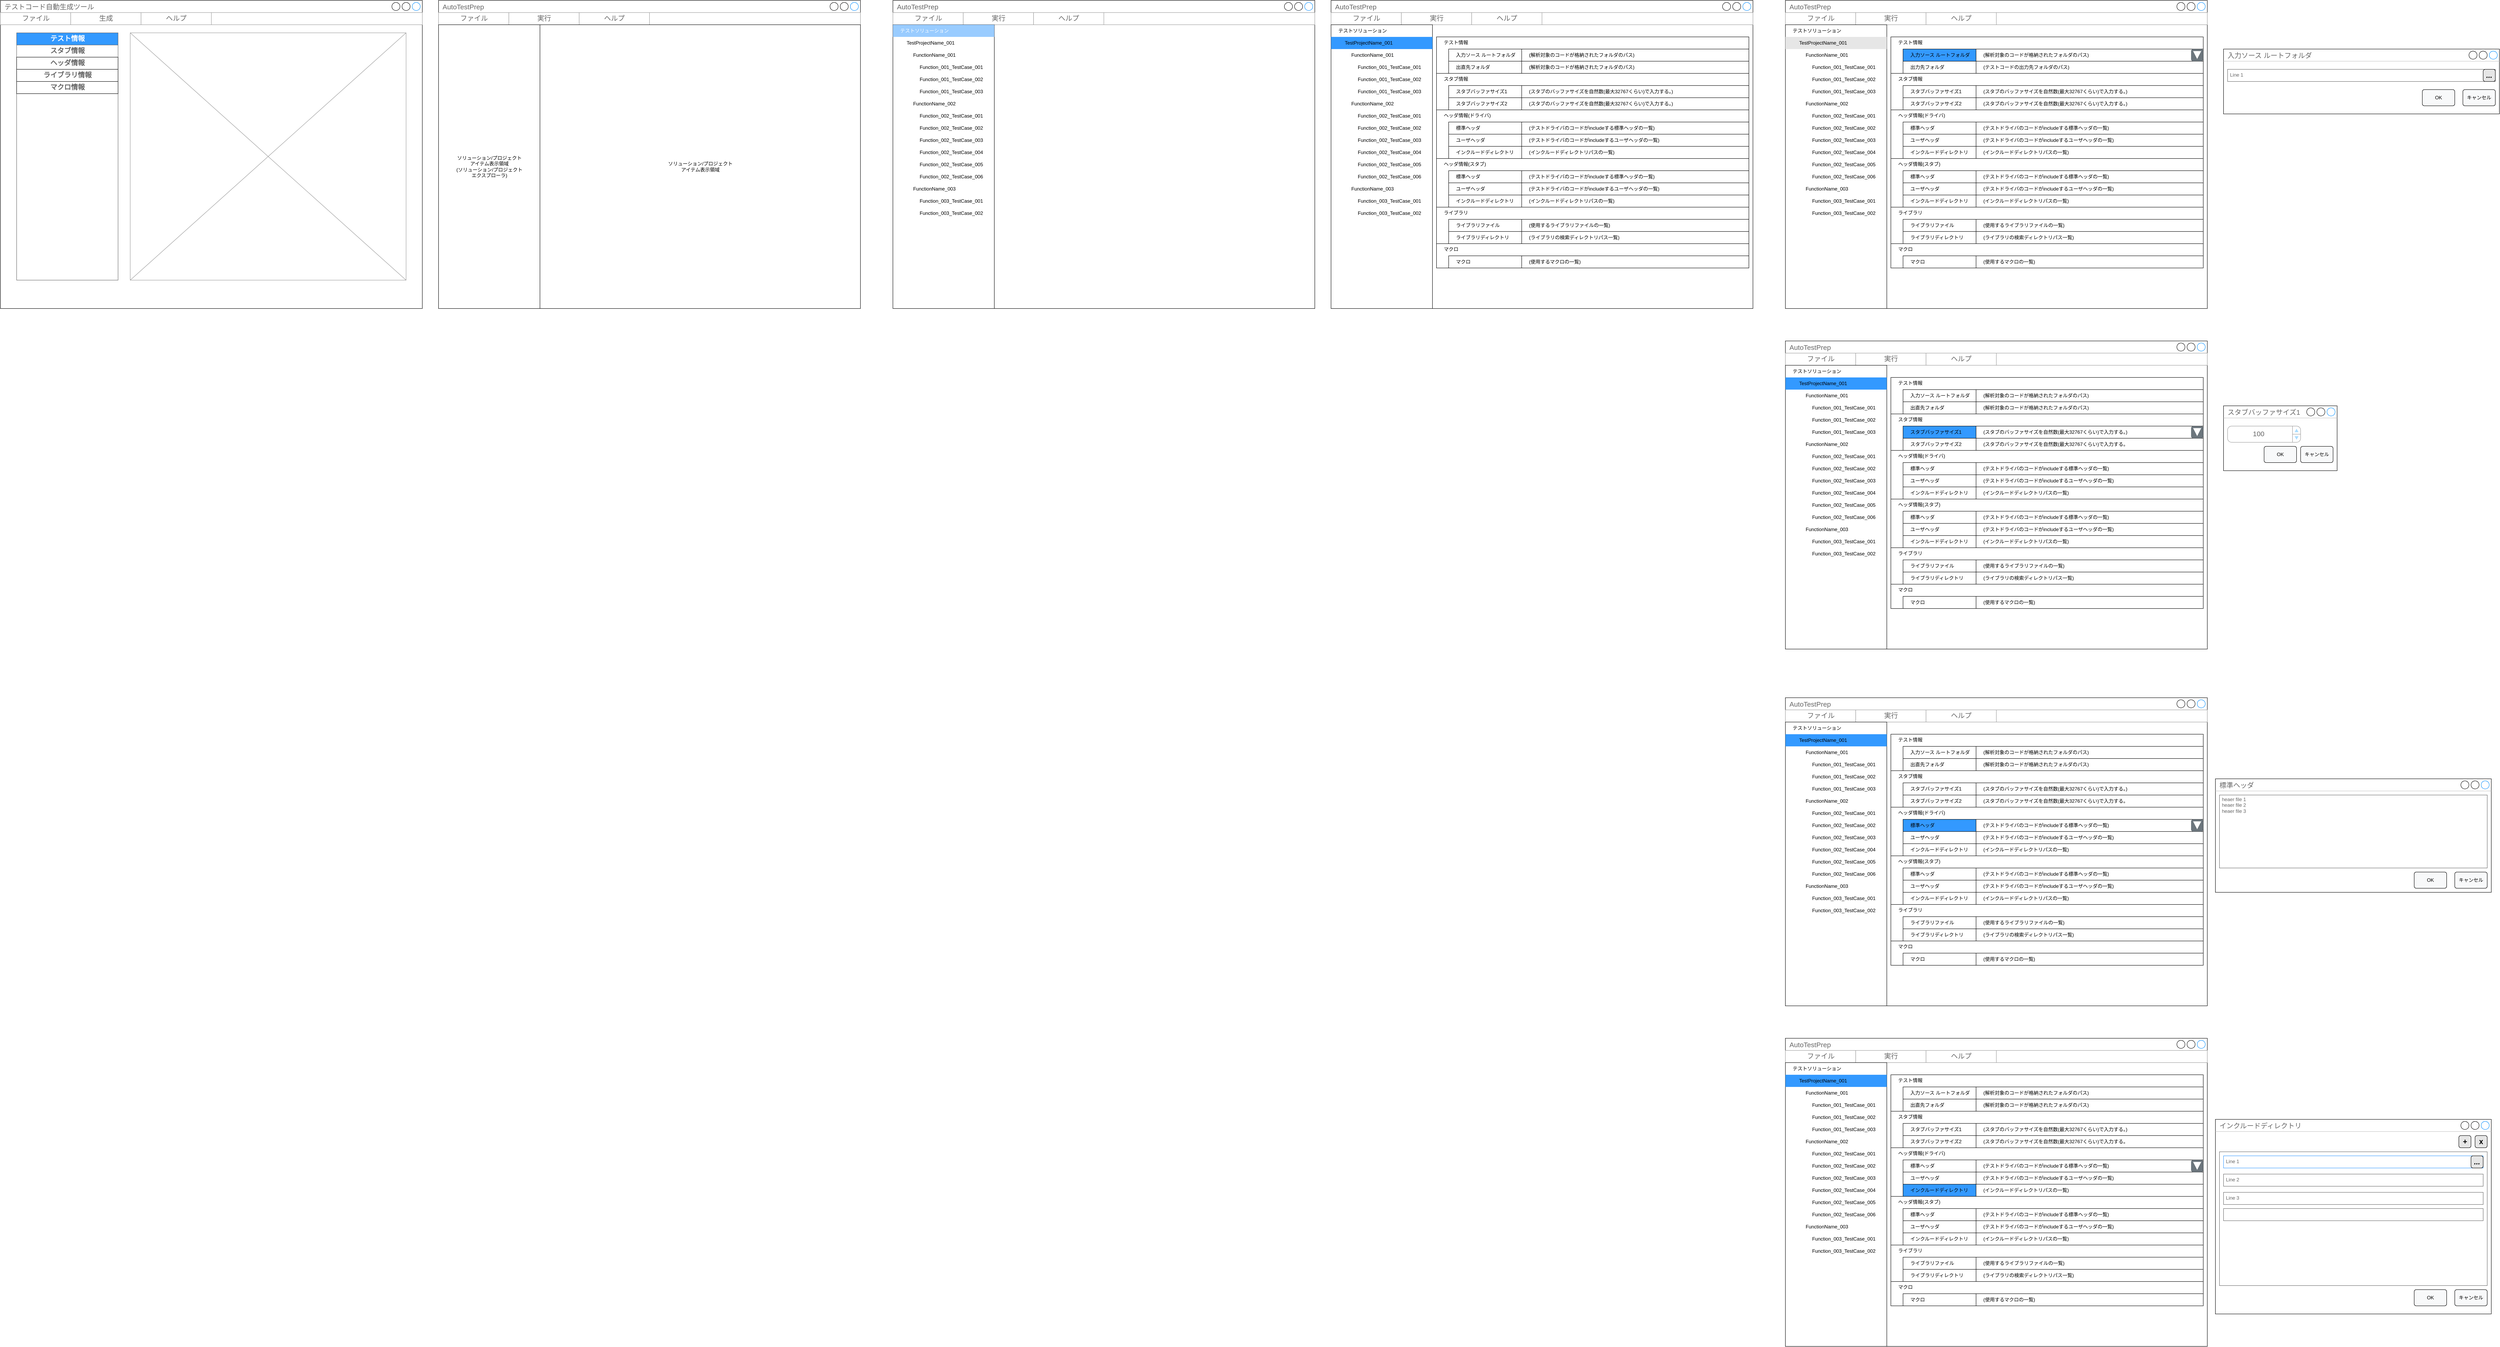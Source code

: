 <mxfile version="20.8.16" type="device"><diagram name="基本画面構成" id="03018318-947c-dd8e-b7a3-06fadd420f32"><mxGraphModel dx="1434" dy="854" grid="1" gridSize="10" guides="1" tooltips="1" connect="1" arrows="1" fold="1" page="1" pageScale="1" pageWidth="1100" pageHeight="850" background="#ffffff" math="0" shadow="0"><root><mxCell id="0"/><mxCell id="1" parent="0"/><mxCell id="9hwru-9en4UcPgaP0JlD-1" value="テストコード自動生成ツール" style="strokeWidth=1;shadow=0;dashed=0;align=center;html=1;shape=mxgraph.mockup.containers.window;align=left;verticalAlign=top;spacingLeft=8;strokeColor2=#008cff;strokeColor3=#c4c4c4;fontColor=#666666;mainText=;fontSize=17;labelBackgroundColor=none;" parent="1" vertex="1"><mxGeometry x="40" y="40" width="1040" height="760" as="geometry"/></mxCell><mxCell id="9hwru-9en4UcPgaP0JlD-2" value="" style="strokeWidth=1;shadow=0;dashed=0;align=center;html=1;shape=mxgraph.mockup.containers.rrect;rSize=0;strokeColor=#666666;" parent="1" vertex="1"><mxGeometry x="80" y="120" width="250" height="610" as="geometry"/></mxCell><mxCell id="9hwru-9en4UcPgaP0JlD-3" value="テスト情報" style="strokeColor=inherit;fillColor=#3399FF;gradientColor=none;strokeWidth=1;shadow=0;dashed=0;align=center;html=1;shape=mxgraph.mockup.containers.rrect;rSize=0;fontSize=17;fontColor=#FFFFFF;fontStyle=1;resizeWidth=1;" parent="9hwru-9en4UcPgaP0JlD-2" vertex="1"><mxGeometry width="250" height="30" relative="1" as="geometry"/></mxCell><mxCell id="9hwru-9en4UcPgaP0JlD-4" value="スタブ情報" style="strokeColor=inherit;fillColor=inherit;gradientColor=inherit;strokeWidth=1;shadow=0;dashed=0;align=center;html=1;shape=mxgraph.mockup.containers.rrect;rSize=0;fontSize=17;fontColor=#666666;fontStyle=1;resizeWidth=1;" parent="9hwru-9en4UcPgaP0JlD-2" vertex="1"><mxGeometry width="250" height="30" relative="1" as="geometry"><mxPoint y="30" as="offset"/></mxGeometry></mxCell><mxCell id="9hwru-9en4UcPgaP0JlD-5" value="ヘッダ情報" style="strokeWidth=1;shadow=0;dashed=0;align=center;html=1;shape=mxgraph.mockup.containers.rrect;rSize=0;fontSize=17;fontColor=#666666;fontStyle=1;fillColor=#FFFFFF;strokeColor=#000000;resizeWidth=1;gradientColor=#ffffff;" parent="9hwru-9en4UcPgaP0JlD-2" vertex="1"><mxGeometry width="250" height="30" relative="1" as="geometry"><mxPoint y="60" as="offset"/></mxGeometry></mxCell><mxCell id="y5yFTSg9JEZbx3OpITRd-5" value="ライブラリ情報" style="rounded=0;html=1;fontSize=17;fontColor=#666666;fontStyle=1" parent="9hwru-9en4UcPgaP0JlD-2" vertex="1"><mxGeometry y="90" width="250" height="30" as="geometry"/></mxCell><mxCell id="y5yFTSg9JEZbx3OpITRd-11" value="マクロ情報" style="rounded=0;html=1;fontSize=17;fontColor=#666666;fontStyle=1" parent="9hwru-9en4UcPgaP0JlD-2" vertex="1"><mxGeometry y="120" width="250" height="30" as="geometry"/></mxCell><mxCell id="9hwru-9en4UcPgaP0JlD-7" value="" style="verticalLabelPosition=bottom;shadow=0;dashed=0;align=center;html=1;verticalAlign=top;strokeWidth=1;shape=mxgraph.mockup.graphics.simpleIcon;strokeColor=#999999;" parent="1" vertex="1"><mxGeometry x="360" y="120" width="680" height="610" as="geometry"/></mxCell><mxCell id="_d0EkSeOCeILaIV-UWA6-1" value="" style="strokeWidth=1;shadow=0;dashed=0;align=center;html=1;shape=mxgraph.mockup.forms.rrect;rSize=0;strokeColor=#999999;" parent="1" vertex="1"><mxGeometry x="40" y="70" width="1040" height="30" as="geometry"/></mxCell><mxCell id="_d0EkSeOCeILaIV-UWA6-2" value="ファイル" style="strokeColor=inherit;fillColor=inherit;gradientColor=inherit;strokeWidth=1;shadow=0;dashed=0;align=center;html=1;shape=mxgraph.mockup.forms.rrect;rSize=0;fontSize=17;fontColor=#666666;" parent="_d0EkSeOCeILaIV-UWA6-1" vertex="1"><mxGeometry width="173.333" height="30" as="geometry"/></mxCell><mxCell id="_d0EkSeOCeILaIV-UWA6-3" value="生成" style="strokeColor=inherit;fillColor=inherit;gradientColor=inherit;strokeWidth=1;shadow=0;dashed=0;align=center;html=1;shape=mxgraph.mockup.forms.rrect;rSize=0;fontSize=17;fontColor=#666666;" parent="_d0EkSeOCeILaIV-UWA6-1" vertex="1"><mxGeometry x="173.337" width="173.333" height="30" as="geometry"/></mxCell><mxCell id="UghdZn0Q_ZNb2Nab-XU8-2" value="ヘルプ" style="strokeColor=inherit;fillColor=inherit;gradientColor=inherit;strokeWidth=1;shadow=0;dashed=0;align=center;html=1;shape=mxgraph.mockup.forms.rrect;rSize=0;fontSize=17;fontColor=#666666;" parent="_d0EkSeOCeILaIV-UWA6-1" vertex="1"><mxGeometry x="346.667" width="173.333" height="30" as="geometry"/></mxCell><mxCell id="dFoo8DtShq8-UcdXE2Bt-1" value="AutoTestPrep" style="strokeWidth=1;shadow=0;dashed=0;align=center;html=1;shape=mxgraph.mockup.containers.window;align=left;verticalAlign=top;spacingLeft=8;strokeColor2=#008cff;strokeColor3=#c4c4c4;fontColor=#666666;mainText=;fontSize=17;labelBackgroundColor=none;strokeColor=#000000;" parent="1" vertex="1"><mxGeometry x="1120" y="40" width="1040" height="760" as="geometry"/></mxCell><mxCell id="dFoo8DtShq8-UcdXE2Bt-2" value="" style="strokeWidth=1;shadow=0;dashed=0;align=center;html=1;shape=mxgraph.mockup.forms.rrect;rSize=0;strokeColor=#999999;" parent="1" vertex="1"><mxGeometry x="1120" y="70" width="1040" height="30" as="geometry"/></mxCell><mxCell id="dFoo8DtShq8-UcdXE2Bt-3" value="ファイル" style="strokeColor=inherit;fillColor=inherit;gradientColor=inherit;strokeWidth=1;shadow=0;dashed=0;align=center;html=1;shape=mxgraph.mockup.forms.rrect;rSize=0;fontSize=17;fontColor=#666666;" parent="dFoo8DtShq8-UcdXE2Bt-2" vertex="1"><mxGeometry width="173.333" height="30" as="geometry"/></mxCell><mxCell id="dFoo8DtShq8-UcdXE2Bt-4" value="実行" style="strokeColor=inherit;fillColor=inherit;gradientColor=inherit;strokeWidth=1;shadow=0;dashed=0;align=center;html=1;shape=mxgraph.mockup.forms.rrect;rSize=0;fontSize=17;fontColor=#666666;" parent="dFoo8DtShq8-UcdXE2Bt-2" vertex="1"><mxGeometry x="173.333" width="173.333" height="30" as="geometry"/></mxCell><mxCell id="dFoo8DtShq8-UcdXE2Bt-5" value="ヘルプ" style="strokeColor=inherit;fillColor=inherit;gradientColor=inherit;strokeWidth=1;shadow=0;dashed=0;align=center;html=1;shape=mxgraph.mockup.forms.rrect;rSize=0;fontSize=17;fontColor=#666666;" parent="dFoo8DtShq8-UcdXE2Bt-2" vertex="1"><mxGeometry x="346.667" width="173.333" height="30" as="geometry"/></mxCell><mxCell id="dFoo8DtShq8-UcdXE2Bt-9" value="ソリューション/プロジェクト&lt;br&gt;アイテム表示領域&lt;br&gt;(ソリューション/プロジェクト&lt;br&gt;エクスプローラ)" style="strokeWidth=1;shadow=0;dashed=0;align=center;html=1;shape=mxgraph.mockup.containers.rrect;rSize=0;strokeColor=#000000;" parent="1" vertex="1"><mxGeometry x="1120" y="100" width="250" height="700" as="geometry"/></mxCell><mxCell id="QSqXxip3usFf0ZuZPb-5-30" value="AutoTestPrep" style="strokeWidth=1;shadow=0;dashed=0;align=center;html=1;shape=mxgraph.mockup.containers.window;align=left;verticalAlign=top;spacingLeft=8;strokeColor2=#008cff;strokeColor3=#c4c4c4;fontColor=#666666;mainText=;fontSize=17;labelBackgroundColor=none;strokeColor=#000000;" parent="1" vertex="1"><mxGeometry x="2240" y="40" width="1040" height="760" as="geometry"/></mxCell><mxCell id="QSqXxip3usFf0ZuZPb-5-31" value="" style="strokeWidth=1;shadow=0;dashed=0;align=center;html=1;shape=mxgraph.mockup.forms.rrect;rSize=0;strokeColor=#999999;" parent="1" vertex="1"><mxGeometry x="2240" y="70" width="1040" height="30" as="geometry"/></mxCell><mxCell id="QSqXxip3usFf0ZuZPb-5-32" value="ファイル" style="strokeColor=inherit;fillColor=inherit;gradientColor=inherit;strokeWidth=1;shadow=0;dashed=0;align=center;html=1;shape=mxgraph.mockup.forms.rrect;rSize=0;fontSize=17;fontColor=#666666;" parent="QSqXxip3usFf0ZuZPb-5-31" vertex="1"><mxGeometry width="173.333" height="30" as="geometry"/></mxCell><mxCell id="QSqXxip3usFf0ZuZPb-5-33" value="実行" style="strokeColor=inherit;fillColor=inherit;gradientColor=inherit;strokeWidth=1;shadow=0;dashed=0;align=center;html=1;shape=mxgraph.mockup.forms.rrect;rSize=0;fontSize=17;fontColor=#666666;" parent="QSqXxip3usFf0ZuZPb-5-31" vertex="1"><mxGeometry x="173.333" width="173.333" height="30" as="geometry"/></mxCell><mxCell id="QSqXxip3usFf0ZuZPb-5-34" value="ヘルプ" style="strokeColor=inherit;fillColor=inherit;gradientColor=inherit;strokeWidth=1;shadow=0;dashed=0;align=center;html=1;shape=mxgraph.mockup.forms.rrect;rSize=0;fontSize=17;fontColor=#666666;" parent="QSqXxip3usFf0ZuZPb-5-31" vertex="1"><mxGeometry x="346.667" width="173.333" height="30" as="geometry"/></mxCell><mxCell id="QSqXxip3usFf0ZuZPb-5-35" value="" style="strokeWidth=1;shadow=0;dashed=0;align=left;html=1;shape=mxgraph.mockup.containers.rrect;rSize=0;strokeColor=#000000;" parent="1" vertex="1"><mxGeometry x="2240" y="100" width="250" height="700" as="geometry"/></mxCell><mxCell id="QSqXxip3usFf0ZuZPb-5-36" value="テストソリューション" style="strokeColor=none;fillColor=#99CCFF;gradientColor=none;strokeWidth=1;shadow=0;dashed=0;align=left;html=1;shape=mxgraph.mockup.containers.rrect;rSize=0;fontSize=12;fontColor=#FFFFFF;fontStyle=0;resizeWidth=1;spacingLeft=16;" parent="QSqXxip3usFf0ZuZPb-5-35" vertex="1"><mxGeometry width="250" height="30" relative="1" as="geometry"/></mxCell><mxCell id="QSqXxip3usFf0ZuZPb-5-38" value="FunctionName_001" style="text;html=1;strokeColor=none;fillColor=none;align=left;verticalAlign=middle;whiteSpace=wrap;rounded=0;spacingLeft=48;" parent="QSqXxip3usFf0ZuZPb-5-35" vertex="1"><mxGeometry y="60" width="250" height="30" as="geometry"/></mxCell><mxCell id="QSqXxip3usFf0ZuZPb-5-39" value="FunctionName_002" style="text;html=1;strokeColor=none;fillColor=none;align=left;verticalAlign=middle;whiteSpace=wrap;rounded=0;spacingLeft=48;" parent="QSqXxip3usFf0ZuZPb-5-35" vertex="1"><mxGeometry y="180" width="250" height="30" as="geometry"/></mxCell><mxCell id="QSqXxip3usFf0ZuZPb-5-40" value="FunctionName_003" style="text;html=1;strokeColor=none;fillColor=none;align=left;verticalAlign=middle;whiteSpace=wrap;rounded=0;spacingLeft=48;" parent="QSqXxip3usFf0ZuZPb-5-35" vertex="1"><mxGeometry y="390" width="250" height="30" as="geometry"/></mxCell><mxCell id="QSqXxip3usFf0ZuZPb-5-41" value="Function_001_TestCase_001" style="text;html=1;strokeColor=none;fillColor=none;align=left;verticalAlign=middle;whiteSpace=wrap;rounded=0;spacingLeft=64;" parent="QSqXxip3usFf0ZuZPb-5-35" vertex="1"><mxGeometry y="90" width="250" height="30" as="geometry"/></mxCell><mxCell id="QSqXxip3usFf0ZuZPb-5-42" value="Function_001_TestCase_002" style="text;html=1;strokeColor=none;fillColor=none;align=left;verticalAlign=middle;whiteSpace=wrap;rounded=0;spacingLeft=64;" parent="QSqXxip3usFf0ZuZPb-5-35" vertex="1"><mxGeometry y="120" width="250" height="30" as="geometry"/></mxCell><mxCell id="QSqXxip3usFf0ZuZPb-5-43" value="Function_001_TestCase_003" style="text;html=1;strokeColor=none;fillColor=none;align=left;verticalAlign=middle;whiteSpace=wrap;rounded=0;spacingLeft=64;" parent="QSqXxip3usFf0ZuZPb-5-35" vertex="1"><mxGeometry y="150" width="250" height="30" as="geometry"/></mxCell><mxCell id="QSqXxip3usFf0ZuZPb-5-44" value="Function_002_TestCase_001" style="text;html=1;strokeColor=none;fillColor=none;align=left;verticalAlign=middle;whiteSpace=wrap;rounded=0;spacingLeft=64;" parent="QSqXxip3usFf0ZuZPb-5-35" vertex="1"><mxGeometry y="210" width="250" height="30" as="geometry"/></mxCell><mxCell id="QSqXxip3usFf0ZuZPb-5-45" value="Function_002_TestCase_002" style="text;html=1;strokeColor=none;fillColor=none;align=left;verticalAlign=middle;whiteSpace=wrap;rounded=0;spacingLeft=64;" parent="QSqXxip3usFf0ZuZPb-5-35" vertex="1"><mxGeometry y="240" width="250" height="30" as="geometry"/></mxCell><mxCell id="QSqXxip3usFf0ZuZPb-5-46" value="Function_002_TestCase_003" style="text;html=1;strokeColor=none;fillColor=none;align=left;verticalAlign=middle;whiteSpace=wrap;rounded=0;spacingLeft=64;" parent="QSqXxip3usFf0ZuZPb-5-35" vertex="1"><mxGeometry y="270" width="250" height="30" as="geometry"/></mxCell><mxCell id="QSqXxip3usFf0ZuZPb-5-47" value="Function_002_TestCase_004" style="text;html=1;strokeColor=none;fillColor=none;align=left;verticalAlign=middle;whiteSpace=wrap;rounded=0;spacingLeft=64;" parent="QSqXxip3usFf0ZuZPb-5-35" vertex="1"><mxGeometry y="300" width="250" height="30" as="geometry"/></mxCell><mxCell id="QSqXxip3usFf0ZuZPb-5-48" value="Function_002_TestCase_005" style="text;html=1;strokeColor=none;fillColor=none;align=left;verticalAlign=middle;whiteSpace=wrap;rounded=0;spacingLeft=64;" parent="QSqXxip3usFf0ZuZPb-5-35" vertex="1"><mxGeometry y="330" width="250" height="30" as="geometry"/></mxCell><mxCell id="QSqXxip3usFf0ZuZPb-5-49" value="Function_002_TestCase_006" style="text;html=1;strokeColor=none;fillColor=none;align=left;verticalAlign=middle;whiteSpace=wrap;rounded=0;spacingLeft=64;" parent="QSqXxip3usFf0ZuZPb-5-35" vertex="1"><mxGeometry y="360" width="250" height="30" as="geometry"/></mxCell><mxCell id="QSqXxip3usFf0ZuZPb-5-50" value="Function_003_TestCase_001" style="text;html=1;strokeColor=none;fillColor=none;align=left;verticalAlign=middle;whiteSpace=wrap;rounded=0;spacingLeft=64;" parent="QSqXxip3usFf0ZuZPb-5-35" vertex="1"><mxGeometry y="420" width="250" height="30" as="geometry"/></mxCell><mxCell id="QSqXxip3usFf0ZuZPb-5-51" value="Function_003_TestCase_002" style="text;html=1;strokeColor=none;fillColor=none;align=left;verticalAlign=middle;whiteSpace=wrap;rounded=0;spacingLeft=64;" parent="QSqXxip3usFf0ZuZPb-5-35" vertex="1"><mxGeometry y="450" width="250" height="30" as="geometry"/></mxCell><mxCell id="QSqXxip3usFf0ZuZPb-5-53" value="TestProjectName_001" style="text;html=1;strokeColor=none;fillColor=none;align=left;verticalAlign=middle;whiteSpace=wrap;rounded=0;spacingLeft=32;" parent="QSqXxip3usFf0ZuZPb-5-35" vertex="1"><mxGeometry y="30" width="250" height="30" as="geometry"/></mxCell><mxCell id="QSqXxip3usFf0ZuZPb-5-52" value="ソリューション/プロジェクト&lt;br&gt;アイテム表示領域" style="strokeWidth=1;shadow=0;dashed=0;align=center;html=1;shape=mxgraph.mockup.containers.rrect;rSize=0;strokeColor=#000000;" parent="1" vertex="1"><mxGeometry x="1370" y="100" width="790" height="700" as="geometry"/></mxCell><mxCell id="QSqXxip3usFf0ZuZPb-5-57" value="AutoTestPrep" style="strokeWidth=1;shadow=0;dashed=0;align=center;html=1;shape=mxgraph.mockup.containers.window;align=left;verticalAlign=top;spacingLeft=8;strokeColor2=#008cff;strokeColor3=#c4c4c4;fontColor=#666666;mainText=;fontSize=17;labelBackgroundColor=none;strokeColor=#000000;" parent="1" vertex="1"><mxGeometry x="3320" y="40" width="1040" height="760" as="geometry"/></mxCell><mxCell id="QSqXxip3usFf0ZuZPb-5-58" value="" style="strokeWidth=1;shadow=0;dashed=0;align=center;html=1;shape=mxgraph.mockup.forms.rrect;rSize=0;strokeColor=#999999;" parent="1" vertex="1"><mxGeometry x="3320" y="70" width="1040" height="30" as="geometry"/></mxCell><mxCell id="QSqXxip3usFf0ZuZPb-5-59" value="ファイル" style="strokeColor=inherit;fillColor=inherit;gradientColor=inherit;strokeWidth=1;shadow=0;dashed=0;align=center;html=1;shape=mxgraph.mockup.forms.rrect;rSize=0;fontSize=17;fontColor=#666666;" parent="QSqXxip3usFf0ZuZPb-5-58" vertex="1"><mxGeometry width="173.333" height="30" as="geometry"/></mxCell><mxCell id="QSqXxip3usFf0ZuZPb-5-60" value="実行" style="strokeColor=inherit;fillColor=inherit;gradientColor=inherit;strokeWidth=1;shadow=0;dashed=0;align=center;html=1;shape=mxgraph.mockup.forms.rrect;rSize=0;fontSize=17;fontColor=#666666;" parent="QSqXxip3usFf0ZuZPb-5-58" vertex="1"><mxGeometry x="173.333" width="173.333" height="30" as="geometry"/></mxCell><mxCell id="QSqXxip3usFf0ZuZPb-5-61" value="ヘルプ" style="strokeColor=inherit;fillColor=inherit;gradientColor=inherit;strokeWidth=1;shadow=0;dashed=0;align=center;html=1;shape=mxgraph.mockup.forms.rrect;rSize=0;fontSize=17;fontColor=#666666;" parent="QSqXxip3usFf0ZuZPb-5-58" vertex="1"><mxGeometry x="346.667" width="173.333" height="30" as="geometry"/></mxCell><mxCell id="QSqXxip3usFf0ZuZPb-5-62" value="" style="strokeWidth=1;shadow=0;dashed=0;align=left;html=1;shape=mxgraph.mockup.containers.rrect;rSize=0;strokeColor=#000000;" parent="1" vertex="1"><mxGeometry x="3320" y="100" width="250" height="700" as="geometry"/></mxCell><mxCell id="QSqXxip3usFf0ZuZPb-5-63" value="テストソリューション" style="strokeColor=none;fillColor=none;gradientColor=none;strokeWidth=1;shadow=0;dashed=0;align=left;html=1;shape=mxgraph.mockup.containers.rrect;rSize=0;fontSize=12;fontColor=#000000;fontStyle=0;resizeWidth=1;spacingLeft=16;" parent="QSqXxip3usFf0ZuZPb-5-62" vertex="1"><mxGeometry width="250" height="30" relative="1" as="geometry"/></mxCell><mxCell id="QSqXxip3usFf0ZuZPb-5-64" value="FunctionName_001" style="text;html=1;strokeColor=none;fillColor=none;align=left;verticalAlign=middle;whiteSpace=wrap;rounded=0;spacingLeft=48;strokeWidth=1;" parent="QSqXxip3usFf0ZuZPb-5-62" vertex="1"><mxGeometry y="60" width="250" height="30" as="geometry"/></mxCell><mxCell id="QSqXxip3usFf0ZuZPb-5-65" value="FunctionName_002" style="text;html=1;strokeColor=none;fillColor=none;align=left;verticalAlign=middle;whiteSpace=wrap;rounded=0;spacingLeft=48;strokeWidth=1;" parent="QSqXxip3usFf0ZuZPb-5-62" vertex="1"><mxGeometry y="180" width="250" height="30" as="geometry"/></mxCell><mxCell id="QSqXxip3usFf0ZuZPb-5-66" value="FunctionName_003" style="text;html=1;strokeColor=none;fillColor=none;align=left;verticalAlign=middle;whiteSpace=wrap;rounded=0;spacingLeft=48;strokeWidth=1;" parent="QSqXxip3usFf0ZuZPb-5-62" vertex="1"><mxGeometry y="390" width="250" height="30" as="geometry"/></mxCell><mxCell id="QSqXxip3usFf0ZuZPb-5-67" value="Function_001_TestCase_001" style="text;html=1;strokeColor=none;fillColor=none;align=left;verticalAlign=middle;whiteSpace=wrap;rounded=0;spacingLeft=64;strokeWidth=1;" parent="QSqXxip3usFf0ZuZPb-5-62" vertex="1"><mxGeometry y="90" width="250" height="30" as="geometry"/></mxCell><mxCell id="QSqXxip3usFf0ZuZPb-5-68" value="Function_001_TestCase_002" style="text;html=1;strokeColor=none;fillColor=none;align=left;verticalAlign=middle;whiteSpace=wrap;rounded=0;spacingLeft=64;strokeWidth=1;" parent="QSqXxip3usFf0ZuZPb-5-62" vertex="1"><mxGeometry y="120" width="250" height="30" as="geometry"/></mxCell><mxCell id="QSqXxip3usFf0ZuZPb-5-69" value="Function_001_TestCase_003" style="text;html=1;strokeColor=none;fillColor=none;align=left;verticalAlign=middle;whiteSpace=wrap;rounded=0;spacingLeft=64;strokeWidth=1;" parent="QSqXxip3usFf0ZuZPb-5-62" vertex="1"><mxGeometry y="150" width="250" height="30" as="geometry"/></mxCell><mxCell id="QSqXxip3usFf0ZuZPb-5-70" value="Function_002_TestCase_001" style="text;html=1;strokeColor=none;fillColor=none;align=left;verticalAlign=middle;whiteSpace=wrap;rounded=0;spacingLeft=64;strokeWidth=1;" parent="QSqXxip3usFf0ZuZPb-5-62" vertex="1"><mxGeometry y="210" width="250" height="30" as="geometry"/></mxCell><mxCell id="QSqXxip3usFf0ZuZPb-5-71" value="Function_002_TestCase_002" style="text;html=1;strokeColor=none;fillColor=none;align=left;verticalAlign=middle;whiteSpace=wrap;rounded=0;spacingLeft=64;strokeWidth=1;" parent="QSqXxip3usFf0ZuZPb-5-62" vertex="1"><mxGeometry y="240" width="250" height="30" as="geometry"/></mxCell><mxCell id="QSqXxip3usFf0ZuZPb-5-72" value="Function_002_TestCase_003" style="text;html=1;strokeColor=none;fillColor=none;align=left;verticalAlign=middle;whiteSpace=wrap;rounded=0;spacingLeft=64;strokeWidth=1;" parent="QSqXxip3usFf0ZuZPb-5-62" vertex="1"><mxGeometry y="270" width="250" height="30" as="geometry"/></mxCell><mxCell id="QSqXxip3usFf0ZuZPb-5-73" value="Function_002_TestCase_004" style="text;html=1;strokeColor=none;fillColor=none;align=left;verticalAlign=middle;whiteSpace=wrap;rounded=0;spacingLeft=64;strokeWidth=1;" parent="QSqXxip3usFf0ZuZPb-5-62" vertex="1"><mxGeometry y="300" width="250" height="30" as="geometry"/></mxCell><mxCell id="QSqXxip3usFf0ZuZPb-5-74" value="Function_002_TestCase_005" style="text;html=1;strokeColor=none;fillColor=none;align=left;verticalAlign=middle;whiteSpace=wrap;rounded=0;spacingLeft=64;strokeWidth=1;" parent="QSqXxip3usFf0ZuZPb-5-62" vertex="1"><mxGeometry y="330" width="250" height="30" as="geometry"/></mxCell><mxCell id="QSqXxip3usFf0ZuZPb-5-75" value="Function_002_TestCase_006" style="text;html=1;strokeColor=none;fillColor=none;align=left;verticalAlign=middle;whiteSpace=wrap;rounded=0;spacingLeft=64;strokeWidth=1;" parent="QSqXxip3usFf0ZuZPb-5-62" vertex="1"><mxGeometry y="360" width="250" height="30" as="geometry"/></mxCell><mxCell id="QSqXxip3usFf0ZuZPb-5-76" value="Function_003_TestCase_001" style="text;html=1;strokeColor=none;fillColor=none;align=left;verticalAlign=middle;whiteSpace=wrap;rounded=0;spacingLeft=64;strokeWidth=1;" parent="QSqXxip3usFf0ZuZPb-5-62" vertex="1"><mxGeometry y="420" width="250" height="30" as="geometry"/></mxCell><mxCell id="QSqXxip3usFf0ZuZPb-5-77" value="Function_003_TestCase_002" style="text;html=1;strokeColor=none;fillColor=none;align=left;verticalAlign=middle;whiteSpace=wrap;rounded=0;spacingLeft=64;strokeWidth=1;" parent="QSqXxip3usFf0ZuZPb-5-62" vertex="1"><mxGeometry y="450" width="250" height="30" as="geometry"/></mxCell><mxCell id="QSqXxip3usFf0ZuZPb-5-78" value="TestProjectName_001" style="text;html=1;strokeColor=none;fillColor=#3399FF;align=left;verticalAlign=middle;whiteSpace=wrap;rounded=0;spacingLeft=32;fontColor=#000000;strokeWidth=1;" parent="QSqXxip3usFf0ZuZPb-5-62" vertex="1"><mxGeometry y="30" width="250" height="30" as="geometry"/></mxCell><mxCell id="v4Qfe7VQ9-2sqXCdgcTf-1" value="テスト情報" style="text;html=1;strokeColor=default;fillColor=#FFFFFF;align=left;verticalAlign=top;whiteSpace=wrap;rounded=0;fontSize=12;fontColor=#000000;spacingLeft=16;" parent="1" vertex="1"><mxGeometry x="3580" y="130" width="770" height="90" as="geometry"/></mxCell><mxCell id="v4Qfe7VQ9-2sqXCdgcTf-2" value="入力ソース ルートフォルダ" style="text;html=1;strokeColor=default;fillColor=default;align=left;verticalAlign=middle;whiteSpace=wrap;rounded=0;fontSize=12;fontColor=#000000;spacingLeft=16;" parent="1" vertex="1"><mxGeometry x="3610" y="160" width="180" height="30" as="geometry"/></mxCell><mxCell id="v4Qfe7VQ9-2sqXCdgcTf-3" value="(解析対象のコードが格納されたフォルダのパス)" style="text;html=1;strokeColor=default;fillColor=default;align=left;verticalAlign=middle;whiteSpace=wrap;rounded=0;fontSize=12;fontColor=#000000;spacingLeft=16;" parent="1" vertex="1"><mxGeometry x="3790" y="160" width="560" height="30" as="geometry"/></mxCell><mxCell id="v4Qfe7VQ9-2sqXCdgcTf-4" value="出直先フォルダ" style="text;html=1;strokeColor=default;fillColor=default;align=left;verticalAlign=middle;whiteSpace=wrap;rounded=0;fontSize=12;fontColor=#000000;spacingLeft=16;" parent="1" vertex="1"><mxGeometry x="3610" y="190" width="180" height="30" as="geometry"/></mxCell><mxCell id="v4Qfe7VQ9-2sqXCdgcTf-5" value="(解析対象のコードが格納されたフォルダのパス)" style="text;html=1;strokeColor=default;fillColor=default;align=left;verticalAlign=middle;whiteSpace=wrap;rounded=0;fontSize=12;fontColor=#000000;spacingLeft=16;" parent="1" vertex="1"><mxGeometry x="3790" y="190" width="560" height="30" as="geometry"/></mxCell><mxCell id="v4Qfe7VQ9-2sqXCdgcTf-6" value="スタブ情報" style="text;html=1;strokeColor=default;fillColor=#FFFFFF;align=left;verticalAlign=top;whiteSpace=wrap;rounded=0;fontSize=12;fontColor=#000000;spacingLeft=16;" parent="1" vertex="1"><mxGeometry x="3580" y="220" width="770" height="90" as="geometry"/></mxCell><mxCell id="v4Qfe7VQ9-2sqXCdgcTf-7" value="スタブバッファサイズ1" style="text;html=1;strokeColor=default;fillColor=default;align=left;verticalAlign=middle;whiteSpace=wrap;rounded=0;fontSize=12;fontColor=#000000;spacingLeft=16;" parent="1" vertex="1"><mxGeometry x="3610" y="250" width="180" height="30" as="geometry"/></mxCell><mxCell id="v4Qfe7VQ9-2sqXCdgcTf-8" value="(スタブのバッファサイズを自然数(最大32767くらい)で入力する。)" style="text;html=1;strokeColor=default;fillColor=default;align=left;verticalAlign=middle;whiteSpace=wrap;rounded=0;fontSize=12;fontColor=#000000;spacingLeft=16;" parent="1" vertex="1"><mxGeometry x="3790" y="250" width="560" height="30" as="geometry"/></mxCell><mxCell id="v4Qfe7VQ9-2sqXCdgcTf-11" value="(スタブのバッファサイズを自然数(最大32767くらい)で入力する。)" style="text;html=1;strokeColor=default;fillColor=default;align=left;verticalAlign=middle;whiteSpace=wrap;rounded=0;fontSize=12;fontColor=#000000;spacingLeft=16;" parent="1" vertex="1"><mxGeometry x="3790" y="280" width="560" height="30" as="geometry"/></mxCell><mxCell id="v4Qfe7VQ9-2sqXCdgcTf-12" value="スタブバッファサイズ2" style="text;html=1;strokeColor=default;fillColor=default;align=left;verticalAlign=middle;whiteSpace=wrap;rounded=0;fontSize=12;fontColor=#000000;spacingLeft=16;" parent="1" vertex="1"><mxGeometry x="3610" y="280" width="180" height="30" as="geometry"/></mxCell><mxCell id="v4Qfe7VQ9-2sqXCdgcTf-13" value="ヘッダ情報(ドライバ)" style="text;html=1;strokeColor=default;fillColor=#FFFFFF;align=left;verticalAlign=top;whiteSpace=wrap;rounded=0;fontSize=12;fontColor=#000000;spacingLeft=16;" parent="1" vertex="1"><mxGeometry x="3580" y="310" width="770" height="120" as="geometry"/></mxCell><mxCell id="v4Qfe7VQ9-2sqXCdgcTf-14" value="標準ヘッダ" style="text;html=1;strokeColor=default;fillColor=default;align=left;verticalAlign=middle;whiteSpace=wrap;rounded=0;fontSize=12;fontColor=#000000;spacingLeft=16;" parent="1" vertex="1"><mxGeometry x="3610" y="340" width="180" height="30" as="geometry"/></mxCell><mxCell id="v4Qfe7VQ9-2sqXCdgcTf-15" value="(テストドライバのコードがincludeする標準ヘッダの一覧)" style="text;html=1;strokeColor=default;fillColor=default;align=left;verticalAlign=middle;whiteSpace=wrap;rounded=0;fontSize=12;fontColor=#000000;spacingLeft=16;" parent="1" vertex="1"><mxGeometry x="3790" y="340" width="560" height="30" as="geometry"/></mxCell><mxCell id="v4Qfe7VQ9-2sqXCdgcTf-16" value="ユーザヘッダ" style="text;html=1;strokeColor=default;fillColor=default;align=left;verticalAlign=middle;whiteSpace=wrap;rounded=0;fontSize=12;fontColor=#000000;spacingLeft=16;" parent="1" vertex="1"><mxGeometry x="3610" y="370" width="180" height="30" as="geometry"/></mxCell><mxCell id="v4Qfe7VQ9-2sqXCdgcTf-17" value="(テストドライバのコードがincludeするユーザヘッダの一覧)" style="text;html=1;strokeColor=default;fillColor=default;align=left;verticalAlign=middle;whiteSpace=wrap;rounded=0;fontSize=12;fontColor=#000000;spacingLeft=16;" parent="1" vertex="1"><mxGeometry x="3790" y="370" width="560" height="30" as="geometry"/></mxCell><mxCell id="v4Qfe7VQ9-2sqXCdgcTf-18" value="インクルードディレクトリ" style="text;html=1;strokeColor=default;fillColor=default;align=left;verticalAlign=middle;whiteSpace=wrap;rounded=0;fontSize=12;fontColor=#000000;spacingLeft=16;" parent="1" vertex="1"><mxGeometry x="3610" y="400" width="180" height="30" as="geometry"/></mxCell><mxCell id="v4Qfe7VQ9-2sqXCdgcTf-19" value="(インクルードディレクトリパスの一覧)" style="text;html=1;strokeColor=default;fillColor=default;align=left;verticalAlign=middle;whiteSpace=wrap;rounded=0;fontSize=12;fontColor=#000000;spacingLeft=16;" parent="1" vertex="1"><mxGeometry x="3790" y="400" width="560" height="30" as="geometry"/></mxCell><mxCell id="v4Qfe7VQ9-2sqXCdgcTf-20" value="ヘッダ情報(スタブ)" style="text;html=1;strokeColor=default;fillColor=#FFFFFF;align=left;verticalAlign=top;whiteSpace=wrap;rounded=0;fontSize=12;fontColor=#000000;spacingLeft=16;" parent="1" vertex="1"><mxGeometry x="3580" y="430" width="770" height="120" as="geometry"/></mxCell><mxCell id="v4Qfe7VQ9-2sqXCdgcTf-21" value="標準ヘッダ" style="text;html=1;strokeColor=default;fillColor=default;align=left;verticalAlign=middle;whiteSpace=wrap;rounded=0;fontSize=12;fontColor=#000000;spacingLeft=16;" parent="1" vertex="1"><mxGeometry x="3610" y="460" width="180" height="30" as="geometry"/></mxCell><mxCell id="v4Qfe7VQ9-2sqXCdgcTf-22" value="(テストドライバのコードがincludeする標準ヘッダの一覧)" style="text;html=1;strokeColor=default;fillColor=default;align=left;verticalAlign=middle;whiteSpace=wrap;rounded=0;fontSize=12;fontColor=#000000;spacingLeft=16;" parent="1" vertex="1"><mxGeometry x="3790" y="460" width="560" height="30" as="geometry"/></mxCell><mxCell id="v4Qfe7VQ9-2sqXCdgcTf-23" value="ユーザヘッダ" style="text;html=1;strokeColor=default;fillColor=default;align=left;verticalAlign=middle;whiteSpace=wrap;rounded=0;fontSize=12;fontColor=#000000;spacingLeft=16;" parent="1" vertex="1"><mxGeometry x="3610" y="490" width="180" height="30" as="geometry"/></mxCell><mxCell id="v4Qfe7VQ9-2sqXCdgcTf-24" value="(テストドライバのコードがincludeするユーザヘッダの一覧)" style="text;html=1;strokeColor=default;fillColor=default;align=left;verticalAlign=middle;whiteSpace=wrap;rounded=0;fontSize=12;fontColor=#000000;spacingLeft=16;" parent="1" vertex="1"><mxGeometry x="3790" y="490" width="560" height="30" as="geometry"/></mxCell><mxCell id="v4Qfe7VQ9-2sqXCdgcTf-25" value="インクルードディレクトリ" style="text;html=1;strokeColor=default;fillColor=default;align=left;verticalAlign=middle;whiteSpace=wrap;rounded=0;fontSize=12;fontColor=#000000;spacingLeft=16;" parent="1" vertex="1"><mxGeometry x="3610" y="520" width="180" height="30" as="geometry"/></mxCell><mxCell id="v4Qfe7VQ9-2sqXCdgcTf-26" value="(インクルードディレクトリパスの一覧)" style="text;html=1;strokeColor=default;fillColor=default;align=left;verticalAlign=middle;whiteSpace=wrap;rounded=0;fontSize=12;fontColor=#000000;spacingLeft=16;" parent="1" vertex="1"><mxGeometry x="3790" y="520" width="560" height="30" as="geometry"/></mxCell><mxCell id="v4Qfe7VQ9-2sqXCdgcTf-27" value="ライブラリ" style="text;html=1;strokeColor=default;fillColor=#FFFFFF;align=left;verticalAlign=top;whiteSpace=wrap;rounded=0;fontSize=12;fontColor=#000000;spacingLeft=16;" parent="1" vertex="1"><mxGeometry x="3580" y="550" width="770" height="90" as="geometry"/></mxCell><mxCell id="v4Qfe7VQ9-2sqXCdgcTf-28" value="ライブラリファイル" style="text;html=1;strokeColor=default;fillColor=default;align=left;verticalAlign=middle;whiteSpace=wrap;rounded=0;fontSize=12;fontColor=#000000;spacingLeft=16;" parent="1" vertex="1"><mxGeometry x="3610" y="580" width="180" height="30" as="geometry"/></mxCell><mxCell id="v4Qfe7VQ9-2sqXCdgcTf-29" value="(使用するライブラリファイルの一覧)" style="text;html=1;strokeColor=default;fillColor=default;align=left;verticalAlign=middle;whiteSpace=wrap;rounded=0;fontSize=12;fontColor=#000000;spacingLeft=16;" parent="1" vertex="1"><mxGeometry x="3790" y="580" width="560" height="30" as="geometry"/></mxCell><mxCell id="v4Qfe7VQ9-2sqXCdgcTf-30" value="ライブラリディレクトリ" style="text;html=1;strokeColor=default;fillColor=default;align=left;verticalAlign=middle;whiteSpace=wrap;rounded=0;fontSize=12;fontColor=#000000;spacingLeft=16;" parent="1" vertex="1"><mxGeometry x="3610" y="610" width="180" height="30" as="geometry"/></mxCell><mxCell id="v4Qfe7VQ9-2sqXCdgcTf-32" value="(ライブラリの検索ディレクトリパス一覧)" style="text;html=1;strokeColor=default;fillColor=default;align=left;verticalAlign=middle;whiteSpace=wrap;rounded=0;fontSize=12;fontColor=#000000;spacingLeft=16;" parent="1" vertex="1"><mxGeometry x="3790" y="610" width="560" height="30" as="geometry"/></mxCell><mxCell id="v4Qfe7VQ9-2sqXCdgcTf-34" value="マクロ" style="text;html=1;strokeColor=default;fillColor=#FFFFFF;align=left;verticalAlign=top;whiteSpace=wrap;rounded=0;fontSize=12;fontColor=#000000;spacingLeft=16;" parent="1" vertex="1"><mxGeometry x="3580" y="640" width="770" height="60" as="geometry"/></mxCell><mxCell id="v4Qfe7VQ9-2sqXCdgcTf-35" value="マクロ" style="text;html=1;strokeColor=default;fillColor=default;align=left;verticalAlign=middle;whiteSpace=wrap;rounded=0;fontSize=12;fontColor=#000000;spacingLeft=16;" parent="1" vertex="1"><mxGeometry x="3610" y="670" width="180" height="30" as="geometry"/></mxCell><mxCell id="v4Qfe7VQ9-2sqXCdgcTf-36" value="(使用するマクロの一覧)" style="text;html=1;strokeColor=default;fillColor=default;align=left;verticalAlign=middle;whiteSpace=wrap;rounded=0;fontSize=12;fontColor=#000000;spacingLeft=16;" parent="1" vertex="1"><mxGeometry x="3790" y="670" width="560" height="30" as="geometry"/></mxCell><mxCell id="fBaymIcfK_o6oA8UmtZK-1" value="AutoTestPrep" style="strokeWidth=1;shadow=0;dashed=0;align=center;html=1;shape=mxgraph.mockup.containers.window;align=left;verticalAlign=top;spacingLeft=8;strokeColor2=#008cff;strokeColor3=#c4c4c4;fontColor=#666666;mainText=;fontSize=17;labelBackgroundColor=none;strokeColor=#000000;" parent="1" vertex="1"><mxGeometry x="4440" y="40" width="1040" height="760" as="geometry"/></mxCell><mxCell id="fBaymIcfK_o6oA8UmtZK-2" value="" style="strokeWidth=1;shadow=0;dashed=0;align=center;html=1;shape=mxgraph.mockup.forms.rrect;rSize=0;strokeColor=#999999;" parent="1" vertex="1"><mxGeometry x="4440" y="70" width="1040" height="30" as="geometry"/></mxCell><mxCell id="fBaymIcfK_o6oA8UmtZK-3" value="ファイル" style="strokeColor=inherit;fillColor=inherit;gradientColor=inherit;strokeWidth=1;shadow=0;dashed=0;align=center;html=1;shape=mxgraph.mockup.forms.rrect;rSize=0;fontSize=17;fontColor=#666666;" parent="fBaymIcfK_o6oA8UmtZK-2" vertex="1"><mxGeometry width="173.333" height="30" as="geometry"/></mxCell><mxCell id="fBaymIcfK_o6oA8UmtZK-4" value="実行" style="strokeColor=inherit;fillColor=inherit;gradientColor=inherit;strokeWidth=1;shadow=0;dashed=0;align=center;html=1;shape=mxgraph.mockup.forms.rrect;rSize=0;fontSize=17;fontColor=#666666;" parent="fBaymIcfK_o6oA8UmtZK-2" vertex="1"><mxGeometry x="173.333" width="173.333" height="30" as="geometry"/></mxCell><mxCell id="fBaymIcfK_o6oA8UmtZK-5" value="ヘルプ" style="strokeColor=inherit;fillColor=inherit;gradientColor=inherit;strokeWidth=1;shadow=0;dashed=0;align=center;html=1;shape=mxgraph.mockup.forms.rrect;rSize=0;fontSize=17;fontColor=#666666;" parent="fBaymIcfK_o6oA8UmtZK-2" vertex="1"><mxGeometry x="346.667" width="173.333" height="30" as="geometry"/></mxCell><mxCell id="fBaymIcfK_o6oA8UmtZK-6" value="" style="strokeWidth=1;shadow=0;dashed=0;align=left;html=1;shape=mxgraph.mockup.containers.rrect;rSize=0;strokeColor=#000000;" parent="1" vertex="1"><mxGeometry x="4440" y="100" width="250" height="700" as="geometry"/></mxCell><mxCell id="fBaymIcfK_o6oA8UmtZK-7" value="テストソリューション" style="strokeColor=none;fillColor=none;gradientColor=none;strokeWidth=1;shadow=0;dashed=0;align=left;html=1;shape=mxgraph.mockup.containers.rrect;rSize=0;fontSize=12;fontColor=#000000;fontStyle=0;resizeWidth=1;spacingLeft=16;" parent="fBaymIcfK_o6oA8UmtZK-6" vertex="1"><mxGeometry width="250" height="30" relative="1" as="geometry"/></mxCell><mxCell id="fBaymIcfK_o6oA8UmtZK-8" value="FunctionName_001" style="text;html=1;strokeColor=none;fillColor=none;align=left;verticalAlign=middle;whiteSpace=wrap;rounded=0;spacingLeft=48;" parent="fBaymIcfK_o6oA8UmtZK-6" vertex="1"><mxGeometry y="60" width="250" height="30" as="geometry"/></mxCell><mxCell id="fBaymIcfK_o6oA8UmtZK-9" value="FunctionName_002" style="text;html=1;strokeColor=none;fillColor=none;align=left;verticalAlign=middle;whiteSpace=wrap;rounded=0;spacingLeft=48;" parent="fBaymIcfK_o6oA8UmtZK-6" vertex="1"><mxGeometry y="180" width="250" height="30" as="geometry"/></mxCell><mxCell id="fBaymIcfK_o6oA8UmtZK-10" value="FunctionName_003" style="text;html=1;strokeColor=none;fillColor=none;align=left;verticalAlign=middle;whiteSpace=wrap;rounded=0;spacingLeft=48;" parent="fBaymIcfK_o6oA8UmtZK-6" vertex="1"><mxGeometry y="390" width="250" height="30" as="geometry"/></mxCell><mxCell id="fBaymIcfK_o6oA8UmtZK-11" value="Function_001_TestCase_001" style="text;html=1;strokeColor=none;fillColor=none;align=left;verticalAlign=middle;whiteSpace=wrap;rounded=0;spacingLeft=64;" parent="fBaymIcfK_o6oA8UmtZK-6" vertex="1"><mxGeometry y="90" width="250" height="30" as="geometry"/></mxCell><mxCell id="fBaymIcfK_o6oA8UmtZK-12" value="Function_001_TestCase_002" style="text;html=1;strokeColor=none;fillColor=none;align=left;verticalAlign=middle;whiteSpace=wrap;rounded=0;spacingLeft=64;" parent="fBaymIcfK_o6oA8UmtZK-6" vertex="1"><mxGeometry y="120" width="250" height="30" as="geometry"/></mxCell><mxCell id="fBaymIcfK_o6oA8UmtZK-13" value="Function_001_TestCase_003" style="text;html=1;strokeColor=none;fillColor=none;align=left;verticalAlign=middle;whiteSpace=wrap;rounded=0;spacingLeft=64;" parent="fBaymIcfK_o6oA8UmtZK-6" vertex="1"><mxGeometry y="150" width="250" height="30" as="geometry"/></mxCell><mxCell id="fBaymIcfK_o6oA8UmtZK-14" value="Function_002_TestCase_001" style="text;html=1;strokeColor=none;fillColor=none;align=left;verticalAlign=middle;whiteSpace=wrap;rounded=0;spacingLeft=64;" parent="fBaymIcfK_o6oA8UmtZK-6" vertex="1"><mxGeometry y="210" width="250" height="30" as="geometry"/></mxCell><mxCell id="fBaymIcfK_o6oA8UmtZK-15" value="Function_002_TestCase_002" style="text;html=1;strokeColor=none;fillColor=none;align=left;verticalAlign=middle;whiteSpace=wrap;rounded=0;spacingLeft=64;" parent="fBaymIcfK_o6oA8UmtZK-6" vertex="1"><mxGeometry y="240" width="250" height="30" as="geometry"/></mxCell><mxCell id="fBaymIcfK_o6oA8UmtZK-16" value="Function_002_TestCase_003" style="text;html=1;strokeColor=none;fillColor=none;align=left;verticalAlign=middle;whiteSpace=wrap;rounded=0;spacingLeft=64;" parent="fBaymIcfK_o6oA8UmtZK-6" vertex="1"><mxGeometry y="270" width="250" height="30" as="geometry"/></mxCell><mxCell id="fBaymIcfK_o6oA8UmtZK-17" value="Function_002_TestCase_004" style="text;html=1;strokeColor=none;fillColor=none;align=left;verticalAlign=middle;whiteSpace=wrap;rounded=0;spacingLeft=64;" parent="fBaymIcfK_o6oA8UmtZK-6" vertex="1"><mxGeometry y="300" width="250" height="30" as="geometry"/></mxCell><mxCell id="fBaymIcfK_o6oA8UmtZK-18" value="Function_002_TestCase_005" style="text;html=1;strokeColor=none;fillColor=none;align=left;verticalAlign=middle;whiteSpace=wrap;rounded=0;spacingLeft=64;" parent="fBaymIcfK_o6oA8UmtZK-6" vertex="1"><mxGeometry y="330" width="250" height="30" as="geometry"/></mxCell><mxCell id="fBaymIcfK_o6oA8UmtZK-19" value="Function_002_TestCase_006" style="text;html=1;strokeColor=none;fillColor=none;align=left;verticalAlign=middle;whiteSpace=wrap;rounded=0;spacingLeft=64;" parent="fBaymIcfK_o6oA8UmtZK-6" vertex="1"><mxGeometry y="360" width="250" height="30" as="geometry"/></mxCell><mxCell id="fBaymIcfK_o6oA8UmtZK-20" value="Function_003_TestCase_001" style="text;html=1;strokeColor=none;fillColor=none;align=left;verticalAlign=middle;whiteSpace=wrap;rounded=0;spacingLeft=64;" parent="fBaymIcfK_o6oA8UmtZK-6" vertex="1"><mxGeometry y="420" width="250" height="30" as="geometry"/></mxCell><mxCell id="fBaymIcfK_o6oA8UmtZK-21" value="Function_003_TestCase_002" style="text;html=1;strokeColor=none;fillColor=none;align=left;verticalAlign=middle;whiteSpace=wrap;rounded=0;spacingLeft=64;" parent="fBaymIcfK_o6oA8UmtZK-6" vertex="1"><mxGeometry y="450" width="250" height="30" as="geometry"/></mxCell><mxCell id="fBaymIcfK_o6oA8UmtZK-22" value="TestProjectName_001" style="text;html=1;strokeColor=none;fillColor=#E6E6E6;align=left;verticalAlign=middle;whiteSpace=wrap;rounded=0;spacingLeft=32;fontColor=#000000;" parent="fBaymIcfK_o6oA8UmtZK-6" vertex="1"><mxGeometry y="30" width="250" height="30" as="geometry"/></mxCell><mxCell id="fBaymIcfK_o6oA8UmtZK-23" value="テスト情報" style="text;html=1;strokeColor=default;fillColor=#FFFFFF;align=left;verticalAlign=top;whiteSpace=wrap;rounded=0;fontSize=12;fontColor=#000000;spacingLeft=16;" parent="1" vertex="1"><mxGeometry x="4700" y="130" width="770" height="90" as="geometry"/></mxCell><mxCell id="fBaymIcfK_o6oA8UmtZK-24" value="入力ソース ルートフォルダ" style="text;html=1;strokeColor=default;fillColor=#3399FF;align=left;verticalAlign=middle;whiteSpace=wrap;rounded=0;fontSize=12;fontColor=#000000;spacingLeft=16;" parent="1" vertex="1"><mxGeometry x="4730" y="160" width="180" height="30" as="geometry"/></mxCell><mxCell id="fBaymIcfK_o6oA8UmtZK-26" value="出力先フォルダ" style="text;html=1;strokeColor=default;fillColor=default;align=left;verticalAlign=middle;whiteSpace=wrap;rounded=0;fontSize=12;fontColor=#000000;spacingLeft=16;" parent="1" vertex="1"><mxGeometry x="4730" y="190" width="180" height="30" as="geometry"/></mxCell><mxCell id="fBaymIcfK_o6oA8UmtZK-27" value="(テストコードの出力先フォルダのパス)" style="text;html=1;strokeColor=default;fillColor=default;align=left;verticalAlign=middle;whiteSpace=wrap;rounded=0;fontSize=12;fontColor=#000000;spacingLeft=16;" parent="1" vertex="1"><mxGeometry x="4910" y="190" width="560" height="30" as="geometry"/></mxCell><mxCell id="fBaymIcfK_o6oA8UmtZK-28" value="スタブ情報" style="text;html=1;strokeColor=default;fillColor=#FFFFFF;align=left;verticalAlign=top;whiteSpace=wrap;rounded=0;fontSize=12;fontColor=#000000;spacingLeft=16;" parent="1" vertex="1"><mxGeometry x="4700" y="220" width="770" height="90" as="geometry"/></mxCell><mxCell id="fBaymIcfK_o6oA8UmtZK-29" value="スタブバッファサイズ1" style="text;html=1;strokeColor=default;fillColor=default;align=left;verticalAlign=middle;whiteSpace=wrap;rounded=0;fontSize=12;fontColor=#000000;spacingLeft=16;" parent="1" vertex="1"><mxGeometry x="4730" y="250" width="180" height="30" as="geometry"/></mxCell><mxCell id="fBaymIcfK_o6oA8UmtZK-30" value="(スタブのバッファサイズを自然数(最大32767くらい)で入力する。)" style="text;html=1;strokeColor=default;fillColor=default;align=left;verticalAlign=middle;whiteSpace=wrap;rounded=0;fontSize=12;fontColor=#000000;spacingLeft=16;" parent="1" vertex="1"><mxGeometry x="4910" y="250" width="560" height="30" as="geometry"/></mxCell><mxCell id="fBaymIcfK_o6oA8UmtZK-31" value="(スタブのバッファサイズを自然数(最大32767くらい)で入力する。)" style="text;html=1;strokeColor=default;fillColor=default;align=left;verticalAlign=middle;whiteSpace=wrap;rounded=0;fontSize=12;fontColor=#000000;spacingLeft=16;" parent="1" vertex="1"><mxGeometry x="4910" y="280" width="560" height="30" as="geometry"/></mxCell><mxCell id="fBaymIcfK_o6oA8UmtZK-32" value="スタブバッファサイズ2" style="text;html=1;strokeColor=default;fillColor=default;align=left;verticalAlign=middle;whiteSpace=wrap;rounded=0;fontSize=12;fontColor=#000000;spacingLeft=16;" parent="1" vertex="1"><mxGeometry x="4730" y="280" width="180" height="30" as="geometry"/></mxCell><mxCell id="fBaymIcfK_o6oA8UmtZK-33" value="ヘッダ情報(ドライバ)" style="text;html=1;strokeColor=default;fillColor=#FFFFFF;align=left;verticalAlign=top;whiteSpace=wrap;rounded=0;fontSize=12;fontColor=#000000;spacingLeft=16;" parent="1" vertex="1"><mxGeometry x="4700" y="310" width="770" height="120" as="geometry"/></mxCell><mxCell id="fBaymIcfK_o6oA8UmtZK-34" value="標準ヘッダ" style="text;html=1;strokeColor=default;fillColor=default;align=left;verticalAlign=middle;whiteSpace=wrap;rounded=0;fontSize=12;fontColor=#000000;spacingLeft=16;" parent="1" vertex="1"><mxGeometry x="4730" y="340" width="180" height="30" as="geometry"/></mxCell><mxCell id="fBaymIcfK_o6oA8UmtZK-35" value="(テストドライバのコードがincludeする標準ヘッダの一覧)" style="text;html=1;strokeColor=default;fillColor=default;align=left;verticalAlign=middle;whiteSpace=wrap;rounded=0;fontSize=12;fontColor=#000000;spacingLeft=16;" parent="1" vertex="1"><mxGeometry x="4910" y="340" width="560" height="30" as="geometry"/></mxCell><mxCell id="fBaymIcfK_o6oA8UmtZK-36" value="ユーザヘッダ" style="text;html=1;strokeColor=default;fillColor=default;align=left;verticalAlign=middle;whiteSpace=wrap;rounded=0;fontSize=12;fontColor=#000000;spacingLeft=16;" parent="1" vertex="1"><mxGeometry x="4730" y="370" width="180" height="30" as="geometry"/></mxCell><mxCell id="fBaymIcfK_o6oA8UmtZK-37" value="(テストドライバのコードがincludeするユーザヘッダの一覧)" style="text;html=1;strokeColor=default;fillColor=default;align=left;verticalAlign=middle;whiteSpace=wrap;rounded=0;fontSize=12;fontColor=#000000;spacingLeft=16;" parent="1" vertex="1"><mxGeometry x="4910" y="370" width="560" height="30" as="geometry"/></mxCell><mxCell id="fBaymIcfK_o6oA8UmtZK-38" value="インクルードディレクトリ" style="text;html=1;strokeColor=default;fillColor=default;align=left;verticalAlign=middle;whiteSpace=wrap;rounded=0;fontSize=12;fontColor=#000000;spacingLeft=16;" parent="1" vertex="1"><mxGeometry x="4730" y="400" width="180" height="30" as="geometry"/></mxCell><mxCell id="fBaymIcfK_o6oA8UmtZK-39" value="(インクルードディレクトリパスの一覧)" style="text;html=1;strokeColor=default;fillColor=default;align=left;verticalAlign=middle;whiteSpace=wrap;rounded=0;fontSize=12;fontColor=#000000;spacingLeft=16;" parent="1" vertex="1"><mxGeometry x="4910" y="400" width="560" height="30" as="geometry"/></mxCell><mxCell id="fBaymIcfK_o6oA8UmtZK-40" value="ヘッダ情報(スタブ)" style="text;html=1;strokeColor=default;fillColor=#FFFFFF;align=left;verticalAlign=top;whiteSpace=wrap;rounded=0;fontSize=12;fontColor=#000000;spacingLeft=16;" parent="1" vertex="1"><mxGeometry x="4700" y="430" width="770" height="120" as="geometry"/></mxCell><mxCell id="fBaymIcfK_o6oA8UmtZK-41" value="標準ヘッダ" style="text;html=1;strokeColor=default;fillColor=default;align=left;verticalAlign=middle;whiteSpace=wrap;rounded=0;fontSize=12;fontColor=#000000;spacingLeft=16;" parent="1" vertex="1"><mxGeometry x="4730" y="460" width="180" height="30" as="geometry"/></mxCell><mxCell id="fBaymIcfK_o6oA8UmtZK-42" value="(テストドライバのコードがincludeする標準ヘッダの一覧)" style="text;html=1;strokeColor=default;fillColor=default;align=left;verticalAlign=middle;whiteSpace=wrap;rounded=0;fontSize=12;fontColor=#000000;spacingLeft=16;" parent="1" vertex="1"><mxGeometry x="4910" y="460" width="560" height="30" as="geometry"/></mxCell><mxCell id="fBaymIcfK_o6oA8UmtZK-43" value="ユーザヘッダ" style="text;html=1;strokeColor=default;fillColor=default;align=left;verticalAlign=middle;whiteSpace=wrap;rounded=0;fontSize=12;fontColor=#000000;spacingLeft=16;" parent="1" vertex="1"><mxGeometry x="4730" y="490" width="180" height="30" as="geometry"/></mxCell><mxCell id="fBaymIcfK_o6oA8UmtZK-44" value="(テストドライバのコードがincludeするユーザヘッダの一覧)" style="text;html=1;strokeColor=default;fillColor=default;align=left;verticalAlign=middle;whiteSpace=wrap;rounded=0;fontSize=12;fontColor=#000000;spacingLeft=16;" parent="1" vertex="1"><mxGeometry x="4910" y="490" width="560" height="30" as="geometry"/></mxCell><mxCell id="fBaymIcfK_o6oA8UmtZK-45" value="インクルードディレクトリ" style="text;html=1;strokeColor=default;fillColor=default;align=left;verticalAlign=middle;whiteSpace=wrap;rounded=0;fontSize=12;fontColor=#000000;spacingLeft=16;" parent="1" vertex="1"><mxGeometry x="4730" y="520" width="180" height="30" as="geometry"/></mxCell><mxCell id="fBaymIcfK_o6oA8UmtZK-46" value="(インクルードディレクトリパスの一覧)" style="text;html=1;strokeColor=default;fillColor=default;align=left;verticalAlign=middle;whiteSpace=wrap;rounded=0;fontSize=12;fontColor=#000000;spacingLeft=16;" parent="1" vertex="1"><mxGeometry x="4910" y="520" width="560" height="30" as="geometry"/></mxCell><mxCell id="fBaymIcfK_o6oA8UmtZK-47" value="ライブラリ" style="text;html=1;strokeColor=default;fillColor=#FFFFFF;align=left;verticalAlign=top;whiteSpace=wrap;rounded=0;fontSize=12;fontColor=#000000;spacingLeft=16;" parent="1" vertex="1"><mxGeometry x="4700" y="550" width="770" height="90" as="geometry"/></mxCell><mxCell id="fBaymIcfK_o6oA8UmtZK-48" value="ライブラリファイル" style="text;html=1;strokeColor=default;fillColor=default;align=left;verticalAlign=middle;whiteSpace=wrap;rounded=0;fontSize=12;fontColor=#000000;spacingLeft=16;" parent="1" vertex="1"><mxGeometry x="4730" y="580" width="180" height="30" as="geometry"/></mxCell><mxCell id="fBaymIcfK_o6oA8UmtZK-49" value="(使用するライブラリファイルの一覧)" style="text;html=1;strokeColor=default;fillColor=default;align=left;verticalAlign=middle;whiteSpace=wrap;rounded=0;fontSize=12;fontColor=#000000;spacingLeft=16;" parent="1" vertex="1"><mxGeometry x="4910" y="580" width="560" height="30" as="geometry"/></mxCell><mxCell id="fBaymIcfK_o6oA8UmtZK-50" value="ライブラリディレクトリ" style="text;html=1;strokeColor=default;fillColor=default;align=left;verticalAlign=middle;whiteSpace=wrap;rounded=0;fontSize=12;fontColor=#000000;spacingLeft=16;" parent="1" vertex="1"><mxGeometry x="4730" y="610" width="180" height="30" as="geometry"/></mxCell><mxCell id="fBaymIcfK_o6oA8UmtZK-51" value="(ライブラリの検索ディレクトリパス一覧)" style="text;html=1;strokeColor=default;fillColor=default;align=left;verticalAlign=middle;whiteSpace=wrap;rounded=0;fontSize=12;fontColor=#000000;spacingLeft=16;" parent="1" vertex="1"><mxGeometry x="4910" y="610" width="560" height="30" as="geometry"/></mxCell><mxCell id="fBaymIcfK_o6oA8UmtZK-52" value="マクロ" style="text;html=1;strokeColor=default;fillColor=#FFFFFF;align=left;verticalAlign=top;whiteSpace=wrap;rounded=0;fontSize=12;fontColor=#000000;spacingLeft=16;" parent="1" vertex="1"><mxGeometry x="4700" y="640" width="770" height="60" as="geometry"/></mxCell><mxCell id="fBaymIcfK_o6oA8UmtZK-53" value="マクロ" style="text;html=1;strokeColor=default;fillColor=default;align=left;verticalAlign=middle;whiteSpace=wrap;rounded=0;fontSize=12;fontColor=#000000;spacingLeft=16;" parent="1" vertex="1"><mxGeometry x="4730" y="670" width="180" height="30" as="geometry"/></mxCell><mxCell id="fBaymIcfK_o6oA8UmtZK-54" value="(使用するマクロの一覧)" style="text;html=1;strokeColor=default;fillColor=default;align=left;verticalAlign=middle;whiteSpace=wrap;rounded=0;fontSize=12;fontColor=#000000;spacingLeft=16;" parent="1" vertex="1"><mxGeometry x="4910" y="670" width="560" height="30" as="geometry"/></mxCell><mxCell id="fBaymIcfK_o6oA8UmtZK-70" value="AutoTestPrep" style="strokeWidth=1;shadow=0;dashed=0;align=center;html=1;shape=mxgraph.mockup.containers.window;align=left;verticalAlign=top;spacingLeft=8;strokeColor2=#008cff;strokeColor3=#c4c4c4;fontColor=#666666;mainText=;fontSize=17;labelBackgroundColor=none;strokeColor=#000000;" parent="1" vertex="1"><mxGeometry x="4440" y="880" width="1040" height="760" as="geometry"/></mxCell><mxCell id="fBaymIcfK_o6oA8UmtZK-71" value="" style="strokeWidth=1;shadow=0;dashed=0;align=center;html=1;shape=mxgraph.mockup.forms.rrect;rSize=0;strokeColor=#999999;" parent="1" vertex="1"><mxGeometry x="4440" y="910" width="1040" height="30" as="geometry"/></mxCell><mxCell id="fBaymIcfK_o6oA8UmtZK-72" value="ファイル" style="strokeColor=inherit;fillColor=inherit;gradientColor=inherit;strokeWidth=1;shadow=0;dashed=0;align=center;html=1;shape=mxgraph.mockup.forms.rrect;rSize=0;fontSize=17;fontColor=#666666;" parent="fBaymIcfK_o6oA8UmtZK-71" vertex="1"><mxGeometry width="173.333" height="30" as="geometry"/></mxCell><mxCell id="fBaymIcfK_o6oA8UmtZK-73" value="実行" style="strokeColor=inherit;fillColor=inherit;gradientColor=inherit;strokeWidth=1;shadow=0;dashed=0;align=center;html=1;shape=mxgraph.mockup.forms.rrect;rSize=0;fontSize=17;fontColor=#666666;" parent="fBaymIcfK_o6oA8UmtZK-71" vertex="1"><mxGeometry x="173.333" width="173.333" height="30" as="geometry"/></mxCell><mxCell id="fBaymIcfK_o6oA8UmtZK-74" value="ヘルプ" style="strokeColor=inherit;fillColor=inherit;gradientColor=inherit;strokeWidth=1;shadow=0;dashed=0;align=center;html=1;shape=mxgraph.mockup.forms.rrect;rSize=0;fontSize=17;fontColor=#666666;" parent="fBaymIcfK_o6oA8UmtZK-71" vertex="1"><mxGeometry x="346.667" width="173.333" height="30" as="geometry"/></mxCell><mxCell id="fBaymIcfK_o6oA8UmtZK-75" value="" style="strokeWidth=1;shadow=0;dashed=0;align=left;html=1;shape=mxgraph.mockup.containers.rrect;rSize=0;strokeColor=#000000;" parent="1" vertex="1"><mxGeometry x="4440" y="940" width="250" height="700" as="geometry"/></mxCell><mxCell id="fBaymIcfK_o6oA8UmtZK-76" value="テストソリューション" style="strokeColor=none;fillColor=none;gradientColor=none;strokeWidth=1;shadow=0;dashed=0;align=left;html=1;shape=mxgraph.mockup.containers.rrect;rSize=0;fontSize=12;fontColor=#000000;fontStyle=0;resizeWidth=1;spacingLeft=16;" parent="fBaymIcfK_o6oA8UmtZK-75" vertex="1"><mxGeometry width="250" height="30" relative="1" as="geometry"/></mxCell><mxCell id="fBaymIcfK_o6oA8UmtZK-77" value="FunctionName_001" style="text;html=1;strokeColor=none;fillColor=none;align=left;verticalAlign=middle;whiteSpace=wrap;rounded=0;spacingLeft=48;" parent="fBaymIcfK_o6oA8UmtZK-75" vertex="1"><mxGeometry y="60" width="250" height="30" as="geometry"/></mxCell><mxCell id="fBaymIcfK_o6oA8UmtZK-78" value="FunctionName_002" style="text;html=1;strokeColor=none;fillColor=none;align=left;verticalAlign=middle;whiteSpace=wrap;rounded=0;spacingLeft=48;" parent="fBaymIcfK_o6oA8UmtZK-75" vertex="1"><mxGeometry y="180" width="250" height="30" as="geometry"/></mxCell><mxCell id="fBaymIcfK_o6oA8UmtZK-79" value="FunctionName_003" style="text;html=1;strokeColor=none;fillColor=none;align=left;verticalAlign=middle;whiteSpace=wrap;rounded=0;spacingLeft=48;" parent="fBaymIcfK_o6oA8UmtZK-75" vertex="1"><mxGeometry y="390" width="250" height="30" as="geometry"/></mxCell><mxCell id="fBaymIcfK_o6oA8UmtZK-80" value="Function_001_TestCase_001" style="text;html=1;strokeColor=none;fillColor=none;align=left;verticalAlign=middle;whiteSpace=wrap;rounded=0;spacingLeft=64;" parent="fBaymIcfK_o6oA8UmtZK-75" vertex="1"><mxGeometry y="90" width="250" height="30" as="geometry"/></mxCell><mxCell id="fBaymIcfK_o6oA8UmtZK-81" value="Function_001_TestCase_002" style="text;html=1;strokeColor=none;fillColor=none;align=left;verticalAlign=middle;whiteSpace=wrap;rounded=0;spacingLeft=64;" parent="fBaymIcfK_o6oA8UmtZK-75" vertex="1"><mxGeometry y="120" width="250" height="30" as="geometry"/></mxCell><mxCell id="fBaymIcfK_o6oA8UmtZK-82" value="Function_001_TestCase_003" style="text;html=1;strokeColor=none;fillColor=none;align=left;verticalAlign=middle;whiteSpace=wrap;rounded=0;spacingLeft=64;" parent="fBaymIcfK_o6oA8UmtZK-75" vertex="1"><mxGeometry y="150" width="250" height="30" as="geometry"/></mxCell><mxCell id="fBaymIcfK_o6oA8UmtZK-83" value="Function_002_TestCase_001" style="text;html=1;strokeColor=none;fillColor=none;align=left;verticalAlign=middle;whiteSpace=wrap;rounded=0;spacingLeft=64;" parent="fBaymIcfK_o6oA8UmtZK-75" vertex="1"><mxGeometry y="210" width="250" height="30" as="geometry"/></mxCell><mxCell id="fBaymIcfK_o6oA8UmtZK-84" value="Function_002_TestCase_002" style="text;html=1;strokeColor=none;fillColor=none;align=left;verticalAlign=middle;whiteSpace=wrap;rounded=0;spacingLeft=64;" parent="fBaymIcfK_o6oA8UmtZK-75" vertex="1"><mxGeometry y="240" width="250" height="30" as="geometry"/></mxCell><mxCell id="fBaymIcfK_o6oA8UmtZK-85" value="Function_002_TestCase_003" style="text;html=1;strokeColor=none;fillColor=none;align=left;verticalAlign=middle;whiteSpace=wrap;rounded=0;spacingLeft=64;" parent="fBaymIcfK_o6oA8UmtZK-75" vertex="1"><mxGeometry y="270" width="250" height="30" as="geometry"/></mxCell><mxCell id="fBaymIcfK_o6oA8UmtZK-86" value="Function_002_TestCase_004" style="text;html=1;strokeColor=none;fillColor=none;align=left;verticalAlign=middle;whiteSpace=wrap;rounded=0;spacingLeft=64;" parent="fBaymIcfK_o6oA8UmtZK-75" vertex="1"><mxGeometry y="300" width="250" height="30" as="geometry"/></mxCell><mxCell id="fBaymIcfK_o6oA8UmtZK-87" value="Function_002_TestCase_005" style="text;html=1;strokeColor=none;fillColor=none;align=left;verticalAlign=middle;whiteSpace=wrap;rounded=0;spacingLeft=64;" parent="fBaymIcfK_o6oA8UmtZK-75" vertex="1"><mxGeometry y="330" width="250" height="30" as="geometry"/></mxCell><mxCell id="fBaymIcfK_o6oA8UmtZK-88" value="Function_002_TestCase_006" style="text;html=1;strokeColor=none;fillColor=none;align=left;verticalAlign=middle;whiteSpace=wrap;rounded=0;spacingLeft=64;" parent="fBaymIcfK_o6oA8UmtZK-75" vertex="1"><mxGeometry y="360" width="250" height="30" as="geometry"/></mxCell><mxCell id="fBaymIcfK_o6oA8UmtZK-89" value="Function_003_TestCase_001" style="text;html=1;strokeColor=none;fillColor=none;align=left;verticalAlign=middle;whiteSpace=wrap;rounded=0;spacingLeft=64;" parent="fBaymIcfK_o6oA8UmtZK-75" vertex="1"><mxGeometry y="420" width="250" height="30" as="geometry"/></mxCell><mxCell id="fBaymIcfK_o6oA8UmtZK-90" value="Function_003_TestCase_002" style="text;html=1;strokeColor=none;fillColor=none;align=left;verticalAlign=middle;whiteSpace=wrap;rounded=0;spacingLeft=64;" parent="fBaymIcfK_o6oA8UmtZK-75" vertex="1"><mxGeometry y="450" width="250" height="30" as="geometry"/></mxCell><mxCell id="fBaymIcfK_o6oA8UmtZK-91" value="TestProjectName_001" style="text;html=1;strokeColor=none;fillColor=#3399FF;align=left;verticalAlign=middle;whiteSpace=wrap;rounded=0;spacingLeft=32;fontColor=#000000;" parent="fBaymIcfK_o6oA8UmtZK-75" vertex="1"><mxGeometry y="30" width="250" height="30" as="geometry"/></mxCell><mxCell id="fBaymIcfK_o6oA8UmtZK-92" value="テスト情報" style="text;html=1;strokeColor=default;fillColor=#FFFFFF;align=left;verticalAlign=top;whiteSpace=wrap;rounded=0;fontSize=12;fontColor=#000000;spacingLeft=16;" parent="1" vertex="1"><mxGeometry x="4700" y="970" width="770" height="90" as="geometry"/></mxCell><mxCell id="fBaymIcfK_o6oA8UmtZK-93" value="入力ソース ルートフォルダ" style="text;html=1;strokeColor=default;fillColor=default;align=left;verticalAlign=middle;whiteSpace=wrap;rounded=0;fontSize=12;fontColor=#000000;spacingLeft=16;" parent="1" vertex="1"><mxGeometry x="4730" y="1000" width="180" height="30" as="geometry"/></mxCell><mxCell id="fBaymIcfK_o6oA8UmtZK-94" value="(解析対象のコードが格納されたフォルダのパス)" style="text;html=1;strokeColor=default;fillColor=default;align=left;verticalAlign=middle;whiteSpace=wrap;rounded=0;fontSize=12;fontColor=#000000;spacingLeft=16;" parent="1" vertex="1"><mxGeometry x="4910" y="1000" width="560" height="30" as="geometry"/></mxCell><mxCell id="fBaymIcfK_o6oA8UmtZK-95" value="出直先フォルダ" style="text;html=1;strokeColor=default;fillColor=default;align=left;verticalAlign=middle;whiteSpace=wrap;rounded=0;fontSize=12;fontColor=#000000;spacingLeft=16;" parent="1" vertex="1"><mxGeometry x="4730" y="1030" width="180" height="30" as="geometry"/></mxCell><mxCell id="fBaymIcfK_o6oA8UmtZK-96" value="(解析対象のコードが格納されたフォルダのパス)" style="text;html=1;strokeColor=default;fillColor=default;align=left;verticalAlign=middle;whiteSpace=wrap;rounded=0;fontSize=12;fontColor=#000000;spacingLeft=16;" parent="1" vertex="1"><mxGeometry x="4910" y="1030" width="560" height="30" as="geometry"/></mxCell><mxCell id="fBaymIcfK_o6oA8UmtZK-97" value="スタブ情報" style="text;html=1;strokeColor=default;fillColor=#FFFFFF;align=left;verticalAlign=top;whiteSpace=wrap;rounded=0;fontSize=12;fontColor=#000000;spacingLeft=16;" parent="1" vertex="1"><mxGeometry x="4700" y="1060" width="770" height="90" as="geometry"/></mxCell><mxCell id="fBaymIcfK_o6oA8UmtZK-100" value="(スタブのバッファサイズを自然数(最大32767くらい)で入力する。" style="text;html=1;strokeColor=default;fillColor=default;align=left;verticalAlign=middle;whiteSpace=wrap;rounded=0;fontSize=12;fontColor=#000000;spacingLeft=16;" parent="1" vertex="1"><mxGeometry x="4910" y="1120" width="560" height="30" as="geometry"/></mxCell><mxCell id="fBaymIcfK_o6oA8UmtZK-101" value="スタブバッファサイズ2" style="text;html=1;strokeColor=default;fillColor=default;align=left;verticalAlign=middle;whiteSpace=wrap;rounded=0;fontSize=12;fontColor=#000000;spacingLeft=16;" parent="1" vertex="1"><mxGeometry x="4730" y="1120" width="180" height="30" as="geometry"/></mxCell><mxCell id="fBaymIcfK_o6oA8UmtZK-102" value="ヘッダ情報(ドライバ)" style="text;html=1;strokeColor=default;fillColor=#FFFFFF;align=left;verticalAlign=top;whiteSpace=wrap;rounded=0;fontSize=12;fontColor=#000000;spacingLeft=16;" parent="1" vertex="1"><mxGeometry x="4700" y="1150" width="770" height="120" as="geometry"/></mxCell><mxCell id="fBaymIcfK_o6oA8UmtZK-103" value="標準ヘッダ" style="text;html=1;strokeColor=default;fillColor=default;align=left;verticalAlign=middle;whiteSpace=wrap;rounded=0;fontSize=12;fontColor=#000000;spacingLeft=16;" parent="1" vertex="1"><mxGeometry x="4730" y="1180" width="180" height="30" as="geometry"/></mxCell><mxCell id="fBaymIcfK_o6oA8UmtZK-104" value="(テストドライバのコードがincludeする標準ヘッダの一覧)" style="text;html=1;strokeColor=default;fillColor=default;align=left;verticalAlign=middle;whiteSpace=wrap;rounded=0;fontSize=12;fontColor=#000000;spacingLeft=16;" parent="1" vertex="1"><mxGeometry x="4910" y="1180" width="560" height="30" as="geometry"/></mxCell><mxCell id="fBaymIcfK_o6oA8UmtZK-105" value="ユーザヘッダ" style="text;html=1;strokeColor=default;fillColor=default;align=left;verticalAlign=middle;whiteSpace=wrap;rounded=0;fontSize=12;fontColor=#000000;spacingLeft=16;" parent="1" vertex="1"><mxGeometry x="4730" y="1210" width="180" height="30" as="geometry"/></mxCell><mxCell id="fBaymIcfK_o6oA8UmtZK-106" value="(テストドライバのコードがincludeするユーザヘッダの一覧)" style="text;html=1;strokeColor=default;fillColor=default;align=left;verticalAlign=middle;whiteSpace=wrap;rounded=0;fontSize=12;fontColor=#000000;spacingLeft=16;" parent="1" vertex="1"><mxGeometry x="4910" y="1210" width="560" height="30" as="geometry"/></mxCell><mxCell id="fBaymIcfK_o6oA8UmtZK-107" value="インクルードディレクトリ" style="text;html=1;strokeColor=default;fillColor=default;align=left;verticalAlign=middle;whiteSpace=wrap;rounded=0;fontSize=12;fontColor=#000000;spacingLeft=16;" parent="1" vertex="1"><mxGeometry x="4730" y="1240" width="180" height="30" as="geometry"/></mxCell><mxCell id="fBaymIcfK_o6oA8UmtZK-108" value="(インクルードディレクトリパスの一覧)" style="text;html=1;strokeColor=default;fillColor=default;align=left;verticalAlign=middle;whiteSpace=wrap;rounded=0;fontSize=12;fontColor=#000000;spacingLeft=16;" parent="1" vertex="1"><mxGeometry x="4910" y="1240" width="560" height="30" as="geometry"/></mxCell><mxCell id="fBaymIcfK_o6oA8UmtZK-109" value="ヘッダ情報(スタブ)" style="text;html=1;strokeColor=default;fillColor=#FFFFFF;align=left;verticalAlign=top;whiteSpace=wrap;rounded=0;fontSize=12;fontColor=#000000;spacingLeft=16;" parent="1" vertex="1"><mxGeometry x="4700" y="1270" width="770" height="120" as="geometry"/></mxCell><mxCell id="fBaymIcfK_o6oA8UmtZK-110" value="標準ヘッダ" style="text;html=1;strokeColor=default;fillColor=default;align=left;verticalAlign=middle;whiteSpace=wrap;rounded=0;fontSize=12;fontColor=#000000;spacingLeft=16;" parent="1" vertex="1"><mxGeometry x="4730" y="1300" width="180" height="30" as="geometry"/></mxCell><mxCell id="fBaymIcfK_o6oA8UmtZK-111" value="(テストドライバのコードがincludeする標準ヘッダの一覧)" style="text;html=1;strokeColor=default;fillColor=default;align=left;verticalAlign=middle;whiteSpace=wrap;rounded=0;fontSize=12;fontColor=#000000;spacingLeft=16;" parent="1" vertex="1"><mxGeometry x="4910" y="1300" width="560" height="30" as="geometry"/></mxCell><mxCell id="fBaymIcfK_o6oA8UmtZK-112" value="ユーザヘッダ" style="text;html=1;strokeColor=default;fillColor=default;align=left;verticalAlign=middle;whiteSpace=wrap;rounded=0;fontSize=12;fontColor=#000000;spacingLeft=16;" parent="1" vertex="1"><mxGeometry x="4730" y="1330" width="180" height="30" as="geometry"/></mxCell><mxCell id="fBaymIcfK_o6oA8UmtZK-113" value="(テストドライバのコードがincludeするユーザヘッダの一覧)" style="text;html=1;strokeColor=default;fillColor=default;align=left;verticalAlign=middle;whiteSpace=wrap;rounded=0;fontSize=12;fontColor=#000000;spacingLeft=16;" parent="1" vertex="1"><mxGeometry x="4910" y="1330" width="560" height="30" as="geometry"/></mxCell><mxCell id="fBaymIcfK_o6oA8UmtZK-114" value="インクルードディレクトリ" style="text;html=1;strokeColor=default;fillColor=default;align=left;verticalAlign=middle;whiteSpace=wrap;rounded=0;fontSize=12;fontColor=#000000;spacingLeft=16;" parent="1" vertex="1"><mxGeometry x="4730" y="1360" width="180" height="30" as="geometry"/></mxCell><mxCell id="fBaymIcfK_o6oA8UmtZK-115" value="(インクルードディレクトリパスの一覧)" style="text;html=1;strokeColor=default;fillColor=default;align=left;verticalAlign=middle;whiteSpace=wrap;rounded=0;fontSize=12;fontColor=#000000;spacingLeft=16;" parent="1" vertex="1"><mxGeometry x="4910" y="1360" width="560" height="30" as="geometry"/></mxCell><mxCell id="fBaymIcfK_o6oA8UmtZK-116" value="ライブラリ" style="text;html=1;strokeColor=default;fillColor=#FFFFFF;align=left;verticalAlign=top;whiteSpace=wrap;rounded=0;fontSize=12;fontColor=#000000;spacingLeft=16;" parent="1" vertex="1"><mxGeometry x="4700" y="1390" width="770" height="90" as="geometry"/></mxCell><mxCell id="fBaymIcfK_o6oA8UmtZK-117" value="ライブラリファイル" style="text;html=1;strokeColor=default;fillColor=default;align=left;verticalAlign=middle;whiteSpace=wrap;rounded=0;fontSize=12;fontColor=#000000;spacingLeft=16;" parent="1" vertex="1"><mxGeometry x="4730" y="1420" width="180" height="30" as="geometry"/></mxCell><mxCell id="fBaymIcfK_o6oA8UmtZK-118" value="(使用するライブラリファイルの一覧)" style="text;html=1;strokeColor=default;fillColor=default;align=left;verticalAlign=middle;whiteSpace=wrap;rounded=0;fontSize=12;fontColor=#000000;spacingLeft=16;" parent="1" vertex="1"><mxGeometry x="4910" y="1420" width="560" height="30" as="geometry"/></mxCell><mxCell id="fBaymIcfK_o6oA8UmtZK-119" value="ライブラリディレクトリ" style="text;html=1;strokeColor=default;fillColor=default;align=left;verticalAlign=middle;whiteSpace=wrap;rounded=0;fontSize=12;fontColor=#000000;spacingLeft=16;" parent="1" vertex="1"><mxGeometry x="4730" y="1450" width="180" height="30" as="geometry"/></mxCell><mxCell id="fBaymIcfK_o6oA8UmtZK-120" value="(ライブラリの検索ディレクトリパス一覧)" style="text;html=1;strokeColor=default;fillColor=default;align=left;verticalAlign=middle;whiteSpace=wrap;rounded=0;fontSize=12;fontColor=#000000;spacingLeft=16;" parent="1" vertex="1"><mxGeometry x="4910" y="1450" width="560" height="30" as="geometry"/></mxCell><mxCell id="fBaymIcfK_o6oA8UmtZK-121" value="マクロ" style="text;html=1;strokeColor=default;fillColor=#FFFFFF;align=left;verticalAlign=top;whiteSpace=wrap;rounded=0;fontSize=12;fontColor=#000000;spacingLeft=16;" parent="1" vertex="1"><mxGeometry x="4700" y="1480" width="770" height="60" as="geometry"/></mxCell><mxCell id="fBaymIcfK_o6oA8UmtZK-122" value="マクロ" style="text;html=1;strokeColor=default;fillColor=default;align=left;verticalAlign=middle;whiteSpace=wrap;rounded=0;fontSize=12;fontColor=#000000;spacingLeft=16;" parent="1" vertex="1"><mxGeometry x="4730" y="1510" width="180" height="30" as="geometry"/></mxCell><mxCell id="fBaymIcfK_o6oA8UmtZK-123" value="(使用するマクロの一覧)" style="text;html=1;strokeColor=default;fillColor=default;align=left;verticalAlign=middle;whiteSpace=wrap;rounded=0;fontSize=12;fontColor=#000000;spacingLeft=16;" parent="1" vertex="1"><mxGeometry x="4910" y="1510" width="560" height="30" as="geometry"/></mxCell><mxCell id="fBaymIcfK_o6oA8UmtZK-132" value="スタブバッファサイズ1" style="text;html=1;strokeColor=default;fillColor=#3399FF;align=left;verticalAlign=middle;whiteSpace=wrap;rounded=0;fontSize=12;fontColor=#000000;spacingLeft=16;" parent="1" vertex="1"><mxGeometry x="4730" y="1090" width="180" height="30" as="geometry"/></mxCell><mxCell id="fBaymIcfK_o6oA8UmtZK-133" value="入力ソース ルートフォルダ" style="strokeWidth=1;shadow=0;dashed=0;align=center;html=1;shape=mxgraph.mockup.containers.window;align=left;verticalAlign=top;spacingLeft=8;strokeColor2=#008cff;strokeColor3=#c4c4c4;fontColor=#666666;mainText=;fontSize=17;labelBackgroundColor=none;fillStyle=auto;strokeColor=default;fillColor=#FFFFFF;" parent="1" vertex="1"><mxGeometry x="5520" y="160" width="680" height="160" as="geometry"/></mxCell><mxCell id="Wxy9Q1dhZA2JAxa4499A-1" value="Line 1" style="strokeWidth=1;shadow=0;dashed=0;align=center;html=1;shape=mxgraph.mockup.text.textBox;fontColor=#666666;align=left;fontSize=12;spacingLeft=4;spacingTop=-3;strokeColor=#666666;mainText=;fillColor=#FFFFFF;gradientColor=#ffffff;verticalAlign=middle;" parent="1" vertex="1"><mxGeometry x="5530" y="210" width="660" height="30" as="geometry"/></mxCell><mxCell id="Wxy9Q1dhZA2JAxa4499A-2" value="..." style="html=1;shadow=0;dashed=0;shape=mxgraph.bootstrap.rrect;rSize=5;strokeColor=default;strokeWidth=1;fillColor=#E6E6E6;fontColor=#000000;whiteSpace=wrap;align=center;verticalAlign=middle;spacingLeft=0;fontStyle=3;fontSize=18;fillStyle=auto;" parent="1" vertex="1"><mxGeometry x="6160" y="210" width="30" height="30" as="geometry"/></mxCell><mxCell id="Wxy9Q1dhZA2JAxa4499A-4" value="OK" style="html=1;shadow=0;dashed=0;shape=mxgraph.bootstrap.rrect;rSize=5;strokeColor=default;strokeWidth=1;fillColor=#F8F9FA;fontColor=#000000;whiteSpace=wrap;align=center;verticalAlign=middle;spacingLeft=0;fontStyle=0;fontSize=12;spacing=5;fillStyle=auto;" parent="1" vertex="1"><mxGeometry x="6010" y="260" width="80" height="40" as="geometry"/></mxCell><mxCell id="Wxy9Q1dhZA2JAxa4499A-5" value="キャンセル" style="html=1;shadow=0;dashed=0;shape=mxgraph.bootstrap.rrect;rSize=5;strokeColor=default;strokeWidth=1;fillColor=#F8F9FA;fontColor=#000000;whiteSpace=wrap;align=center;verticalAlign=middle;spacingLeft=0;fontStyle=0;fontSize=12;spacing=5;fillStyle=auto;" parent="1" vertex="1"><mxGeometry x="6110" y="260" width="80" height="40" as="geometry"/></mxCell><mxCell id="Wxy9Q1dhZA2JAxa4499A-6" value="スタブバッファサイズ1" style="strokeWidth=1;shadow=0;dashed=0;align=center;html=1;shape=mxgraph.mockup.containers.window;align=left;verticalAlign=top;spacingLeft=8;strokeColor2=#008cff;strokeColor3=#c4c4c4;fontColor=#666666;mainText=;fontSize=17;labelBackgroundColor=none;fillStyle=auto;strokeColor=default;fillColor=#FFFFFF;" parent="1" vertex="1"><mxGeometry x="5520" y="1040" width="280" height="160" as="geometry"/></mxCell><mxCell id="Wxy9Q1dhZA2JAxa4499A-9" value="OK" style="html=1;shadow=0;dashed=0;shape=mxgraph.bootstrap.rrect;rSize=5;strokeColor=default;strokeWidth=1;fillColor=#F8F9FA;fontColor=#000000;whiteSpace=wrap;align=center;verticalAlign=middle;spacingLeft=0;fontStyle=0;fontSize=12;spacing=5;fillStyle=auto;" parent="1" vertex="1"><mxGeometry x="5620" y="1140" width="80" height="40" as="geometry"/></mxCell><mxCell id="Wxy9Q1dhZA2JAxa4499A-10" value="キャンセル" style="html=1;shadow=0;dashed=0;shape=mxgraph.bootstrap.rrect;rSize=5;strokeColor=default;strokeWidth=1;fillColor=#F8F9FA;fontColor=#000000;whiteSpace=wrap;align=center;verticalAlign=middle;spacingLeft=0;fontStyle=0;fontSize=12;spacing=5;fillStyle=auto;" parent="1" vertex="1"><mxGeometry x="5710" y="1140" width="80" height="40" as="geometry"/></mxCell><mxCell id="Wxy9Q1dhZA2JAxa4499A-11" value="&lt;table cellpadding=&quot;0&quot; cellspacing=&quot;0&quot; style=&quot;width:100%;height:100%;&quot;&gt;&lt;tr&gt;&lt;td style=&quot;width:85%&quot;&gt;100&lt;/td&gt;&lt;td style=&quot;width:15%&quot;&gt;&lt;/td&gt;&lt;/tr&gt;&lt;/table&gt;" style="strokeWidth=1;shadow=0;dashed=0;align=center;html=1;shape=mxgraph.mockup.forms.spinner;strokeColor=#999999;spinLayout=right;spinStyle=normal;adjStyle=triangle;fillColor=#aaddff;fontSize=17;fontColor=#666666;mainText=;html=1;overflow=fill;fillStyle=auto;" parent="1" vertex="1"><mxGeometry x="5530" y="1090" width="180" height="40" as="geometry"/></mxCell><mxCell id="yVOy_Mzib9nibHU1vnR_-1" value="(解析対象のコードが格納されたフォルダのパス)" style="text;html=1;strokeColor=default;fillColor=default;align=left;verticalAlign=middle;whiteSpace=wrap;rounded=0;fontSize=12;fontColor=#000000;spacingLeft=16;" parent="1" vertex="1"><mxGeometry x="4910" y="160" width="560" height="30" as="geometry"/></mxCell><mxCell id="yVOy_Mzib9nibHU1vnR_-2" value="" style="html=1;shadow=0;dashed=0;shape=mxgraph.bootstrap.rrect;rSize=5;strokeColor=none;strokeWidth=1;fillColor=#6C767D;fontColor=#ffffff;align=center;verticalAlign=middle;fontStyle=0;fontSize=14;spacingRight=0;spacing=0;" parent="1" vertex="1"><mxGeometry x="5440" y="160" width="30" height="30" as="geometry"/></mxCell><mxCell id="yVOy_Mzib9nibHU1vnR_-3" value="" style="shape=triangle;direction=south;fillColor=#ffffff;strokeColor=none;perimeter=none;" parent="yVOy_Mzib9nibHU1vnR_-2" vertex="1"><mxGeometry x="1" y="0.5" width="20" height="19.5" relative="1" as="geometry"><mxPoint x="-25" y="-10" as="offset"/></mxGeometry></mxCell><mxCell id="yVOy_Mzib9nibHU1vnR_-9" value="(スタブのバッファサイズを自然数(最大32767くらい)で入力する。)" style="text;html=1;strokeColor=default;fillColor=default;align=left;verticalAlign=middle;whiteSpace=wrap;rounded=0;fontSize=12;fontColor=#000000;spacingLeft=16;" parent="1" vertex="1"><mxGeometry x="4910" y="1090" width="560" height="30" as="geometry"/></mxCell><mxCell id="yVOy_Mzib9nibHU1vnR_-7" value="" style="html=1;shadow=0;dashed=0;shape=mxgraph.bootstrap.rrect;rSize=5;strokeColor=none;strokeWidth=1;fillColor=#6C767D;fontColor=#ffffff;align=center;verticalAlign=middle;fontStyle=0;fontSize=14;spacingRight=0;spacing=0;" parent="1" vertex="1"><mxGeometry x="5440" y="1090" width="30" height="30" as="geometry"/></mxCell><mxCell id="yVOy_Mzib9nibHU1vnR_-8" value="" style="shape=triangle;direction=south;fillColor=#ffffff;strokeColor=none;perimeter=none;" parent="yVOy_Mzib9nibHU1vnR_-7" vertex="1"><mxGeometry x="1" y="0.5" width="20" height="19.5" relative="1" as="geometry"><mxPoint x="-25" y="-10" as="offset"/></mxGeometry></mxCell><mxCell id="PzDrDHLI8PgjxJ5bz1PS-1" value="AutoTestPrep" style="strokeWidth=1;shadow=0;dashed=0;align=center;html=1;shape=mxgraph.mockup.containers.window;align=left;verticalAlign=top;spacingLeft=8;strokeColor2=#008cff;strokeColor3=#c4c4c4;fontColor=#666666;mainText=;fontSize=17;labelBackgroundColor=none;strokeColor=#000000;" parent="1" vertex="1"><mxGeometry x="4440" y="1760" width="1040" height="760" as="geometry"/></mxCell><mxCell id="PzDrDHLI8PgjxJ5bz1PS-2" value="" style="strokeWidth=1;shadow=0;dashed=0;align=center;html=1;shape=mxgraph.mockup.forms.rrect;rSize=0;strokeColor=#999999;" parent="1" vertex="1"><mxGeometry x="4440" y="1790" width="1040" height="30" as="geometry"/></mxCell><mxCell id="PzDrDHLI8PgjxJ5bz1PS-3" value="ファイル" style="strokeColor=inherit;fillColor=inherit;gradientColor=inherit;strokeWidth=1;shadow=0;dashed=0;align=center;html=1;shape=mxgraph.mockup.forms.rrect;rSize=0;fontSize=17;fontColor=#666666;" parent="PzDrDHLI8PgjxJ5bz1PS-2" vertex="1"><mxGeometry width="173.333" height="30" as="geometry"/></mxCell><mxCell id="PzDrDHLI8PgjxJ5bz1PS-4" value="実行" style="strokeColor=inherit;fillColor=inherit;gradientColor=inherit;strokeWidth=1;shadow=0;dashed=0;align=center;html=1;shape=mxgraph.mockup.forms.rrect;rSize=0;fontSize=17;fontColor=#666666;" parent="PzDrDHLI8PgjxJ5bz1PS-2" vertex="1"><mxGeometry x="173.333" width="173.333" height="30" as="geometry"/></mxCell><mxCell id="PzDrDHLI8PgjxJ5bz1PS-5" value="ヘルプ" style="strokeColor=inherit;fillColor=inherit;gradientColor=inherit;strokeWidth=1;shadow=0;dashed=0;align=center;html=1;shape=mxgraph.mockup.forms.rrect;rSize=0;fontSize=17;fontColor=#666666;" parent="PzDrDHLI8PgjxJ5bz1PS-2" vertex="1"><mxGeometry x="346.667" width="173.333" height="30" as="geometry"/></mxCell><mxCell id="PzDrDHLI8PgjxJ5bz1PS-6" value="" style="strokeWidth=1;shadow=0;dashed=0;align=left;html=1;shape=mxgraph.mockup.containers.rrect;rSize=0;strokeColor=#000000;" parent="1" vertex="1"><mxGeometry x="4440" y="1820" width="250" height="700" as="geometry"/></mxCell><mxCell id="PzDrDHLI8PgjxJ5bz1PS-7" value="テストソリューション" style="strokeColor=none;fillColor=none;gradientColor=none;strokeWidth=1;shadow=0;dashed=0;align=left;html=1;shape=mxgraph.mockup.containers.rrect;rSize=0;fontSize=12;fontColor=#000000;fontStyle=0;resizeWidth=1;spacingLeft=16;" parent="PzDrDHLI8PgjxJ5bz1PS-6" vertex="1"><mxGeometry width="250" height="30" relative="1" as="geometry"/></mxCell><mxCell id="PzDrDHLI8PgjxJ5bz1PS-8" value="FunctionName_001" style="text;html=1;strokeColor=none;fillColor=none;align=left;verticalAlign=middle;whiteSpace=wrap;rounded=0;spacingLeft=48;" parent="PzDrDHLI8PgjxJ5bz1PS-6" vertex="1"><mxGeometry y="60" width="250" height="30" as="geometry"/></mxCell><mxCell id="PzDrDHLI8PgjxJ5bz1PS-9" value="FunctionName_002" style="text;html=1;strokeColor=none;fillColor=none;align=left;verticalAlign=middle;whiteSpace=wrap;rounded=0;spacingLeft=48;" parent="PzDrDHLI8PgjxJ5bz1PS-6" vertex="1"><mxGeometry y="180" width="250" height="30" as="geometry"/></mxCell><mxCell id="PzDrDHLI8PgjxJ5bz1PS-10" value="FunctionName_003" style="text;html=1;strokeColor=none;fillColor=none;align=left;verticalAlign=middle;whiteSpace=wrap;rounded=0;spacingLeft=48;" parent="PzDrDHLI8PgjxJ5bz1PS-6" vertex="1"><mxGeometry y="390" width="250" height="30" as="geometry"/></mxCell><mxCell id="PzDrDHLI8PgjxJ5bz1PS-11" value="Function_001_TestCase_001" style="text;html=1;strokeColor=none;fillColor=none;align=left;verticalAlign=middle;whiteSpace=wrap;rounded=0;spacingLeft=64;" parent="PzDrDHLI8PgjxJ5bz1PS-6" vertex="1"><mxGeometry y="90" width="250" height="30" as="geometry"/></mxCell><mxCell id="PzDrDHLI8PgjxJ5bz1PS-12" value="Function_001_TestCase_002" style="text;html=1;strokeColor=none;fillColor=none;align=left;verticalAlign=middle;whiteSpace=wrap;rounded=0;spacingLeft=64;" parent="PzDrDHLI8PgjxJ5bz1PS-6" vertex="1"><mxGeometry y="120" width="250" height="30" as="geometry"/></mxCell><mxCell id="PzDrDHLI8PgjxJ5bz1PS-13" value="Function_001_TestCase_003" style="text;html=1;strokeColor=none;fillColor=none;align=left;verticalAlign=middle;whiteSpace=wrap;rounded=0;spacingLeft=64;" parent="PzDrDHLI8PgjxJ5bz1PS-6" vertex="1"><mxGeometry y="150" width="250" height="30" as="geometry"/></mxCell><mxCell id="PzDrDHLI8PgjxJ5bz1PS-14" value="Function_002_TestCase_001" style="text;html=1;strokeColor=none;fillColor=none;align=left;verticalAlign=middle;whiteSpace=wrap;rounded=0;spacingLeft=64;" parent="PzDrDHLI8PgjxJ5bz1PS-6" vertex="1"><mxGeometry y="210" width="250" height="30" as="geometry"/></mxCell><mxCell id="PzDrDHLI8PgjxJ5bz1PS-15" value="Function_002_TestCase_002" style="text;html=1;strokeColor=none;fillColor=none;align=left;verticalAlign=middle;whiteSpace=wrap;rounded=0;spacingLeft=64;" parent="PzDrDHLI8PgjxJ5bz1PS-6" vertex="1"><mxGeometry y="240" width="250" height="30" as="geometry"/></mxCell><mxCell id="PzDrDHLI8PgjxJ5bz1PS-16" value="Function_002_TestCase_003" style="text;html=1;strokeColor=none;fillColor=none;align=left;verticalAlign=middle;whiteSpace=wrap;rounded=0;spacingLeft=64;" parent="PzDrDHLI8PgjxJ5bz1PS-6" vertex="1"><mxGeometry y="270" width="250" height="30" as="geometry"/></mxCell><mxCell id="PzDrDHLI8PgjxJ5bz1PS-17" value="Function_002_TestCase_004" style="text;html=1;strokeColor=none;fillColor=none;align=left;verticalAlign=middle;whiteSpace=wrap;rounded=0;spacingLeft=64;" parent="PzDrDHLI8PgjxJ5bz1PS-6" vertex="1"><mxGeometry y="300" width="250" height="30" as="geometry"/></mxCell><mxCell id="PzDrDHLI8PgjxJ5bz1PS-18" value="Function_002_TestCase_005" style="text;html=1;strokeColor=none;fillColor=none;align=left;verticalAlign=middle;whiteSpace=wrap;rounded=0;spacingLeft=64;" parent="PzDrDHLI8PgjxJ5bz1PS-6" vertex="1"><mxGeometry y="330" width="250" height="30" as="geometry"/></mxCell><mxCell id="PzDrDHLI8PgjxJ5bz1PS-19" value="Function_002_TestCase_006" style="text;html=1;strokeColor=none;fillColor=none;align=left;verticalAlign=middle;whiteSpace=wrap;rounded=0;spacingLeft=64;" parent="PzDrDHLI8PgjxJ5bz1PS-6" vertex="1"><mxGeometry y="360" width="250" height="30" as="geometry"/></mxCell><mxCell id="PzDrDHLI8PgjxJ5bz1PS-20" value="Function_003_TestCase_001" style="text;html=1;strokeColor=none;fillColor=none;align=left;verticalAlign=middle;whiteSpace=wrap;rounded=0;spacingLeft=64;" parent="PzDrDHLI8PgjxJ5bz1PS-6" vertex="1"><mxGeometry y="420" width="250" height="30" as="geometry"/></mxCell><mxCell id="PzDrDHLI8PgjxJ5bz1PS-21" value="Function_003_TestCase_002" style="text;html=1;strokeColor=none;fillColor=none;align=left;verticalAlign=middle;whiteSpace=wrap;rounded=0;spacingLeft=64;" parent="PzDrDHLI8PgjxJ5bz1PS-6" vertex="1"><mxGeometry y="450" width="250" height="30" as="geometry"/></mxCell><mxCell id="PzDrDHLI8PgjxJ5bz1PS-22" value="TestProjectName_001" style="text;html=1;strokeColor=none;fillColor=#3399FF;align=left;verticalAlign=middle;whiteSpace=wrap;rounded=0;spacingLeft=32;fontColor=#000000;" parent="PzDrDHLI8PgjxJ5bz1PS-6" vertex="1"><mxGeometry y="30" width="250" height="30" as="geometry"/></mxCell><mxCell id="PzDrDHLI8PgjxJ5bz1PS-23" value="テスト情報" style="text;html=1;strokeColor=default;fillColor=#FFFFFF;align=left;verticalAlign=top;whiteSpace=wrap;rounded=0;fontSize=12;fontColor=#000000;spacingLeft=16;" parent="1" vertex="1"><mxGeometry x="4700" y="1850" width="770" height="90" as="geometry"/></mxCell><mxCell id="PzDrDHLI8PgjxJ5bz1PS-24" value="入力ソース ルートフォルダ" style="text;html=1;strokeColor=default;fillColor=default;align=left;verticalAlign=middle;whiteSpace=wrap;rounded=0;fontSize=12;fontColor=#000000;spacingLeft=16;" parent="1" vertex="1"><mxGeometry x="4730" y="1880" width="180" height="30" as="geometry"/></mxCell><mxCell id="PzDrDHLI8PgjxJ5bz1PS-25" value="(解析対象のコードが格納されたフォルダのパス)" style="text;html=1;strokeColor=default;fillColor=default;align=left;verticalAlign=middle;whiteSpace=wrap;rounded=0;fontSize=12;fontColor=#000000;spacingLeft=16;" parent="1" vertex="1"><mxGeometry x="4910" y="1880" width="560" height="30" as="geometry"/></mxCell><mxCell id="PzDrDHLI8PgjxJ5bz1PS-26" value="出直先フォルダ" style="text;html=1;strokeColor=default;fillColor=default;align=left;verticalAlign=middle;whiteSpace=wrap;rounded=0;fontSize=12;fontColor=#000000;spacingLeft=16;" parent="1" vertex="1"><mxGeometry x="4730" y="1910" width="180" height="30" as="geometry"/></mxCell><mxCell id="PzDrDHLI8PgjxJ5bz1PS-27" value="(解析対象のコードが格納されたフォルダのパス)" style="text;html=1;strokeColor=default;fillColor=default;align=left;verticalAlign=middle;whiteSpace=wrap;rounded=0;fontSize=12;fontColor=#000000;spacingLeft=16;" parent="1" vertex="1"><mxGeometry x="4910" y="1910" width="560" height="30" as="geometry"/></mxCell><mxCell id="PzDrDHLI8PgjxJ5bz1PS-28" value="スタブ情報" style="text;html=1;strokeColor=default;fillColor=#FFFFFF;align=left;verticalAlign=top;whiteSpace=wrap;rounded=0;fontSize=12;fontColor=#000000;spacingLeft=16;" parent="1" vertex="1"><mxGeometry x="4700" y="1940" width="770" height="90" as="geometry"/></mxCell><mxCell id="PzDrDHLI8PgjxJ5bz1PS-29" value="(スタブのバッファサイズを自然数(最大32767くらい)で入力する。" style="text;html=1;strokeColor=default;fillColor=default;align=left;verticalAlign=middle;whiteSpace=wrap;rounded=0;fontSize=12;fontColor=#000000;spacingLeft=16;" parent="1" vertex="1"><mxGeometry x="4910" y="2000" width="560" height="30" as="geometry"/></mxCell><mxCell id="PzDrDHLI8PgjxJ5bz1PS-30" value="スタブバッファサイズ2" style="text;html=1;strokeColor=default;fillColor=default;align=left;verticalAlign=middle;whiteSpace=wrap;rounded=0;fontSize=12;fontColor=#000000;spacingLeft=16;" parent="1" vertex="1"><mxGeometry x="4730" y="2000" width="180" height="30" as="geometry"/></mxCell><mxCell id="PzDrDHLI8PgjxJ5bz1PS-31" value="ヘッダ情報(ドライバ)" style="text;html=1;strokeColor=default;fillColor=#FFFFFF;align=left;verticalAlign=top;whiteSpace=wrap;rounded=0;fontSize=12;fontColor=#000000;spacingLeft=16;" parent="1" vertex="1"><mxGeometry x="4700" y="2030" width="770" height="120" as="geometry"/></mxCell><mxCell id="PzDrDHLI8PgjxJ5bz1PS-32" value="標準ヘッダ" style="text;html=1;strokeColor=default;fillColor=#3399FF;align=left;verticalAlign=middle;whiteSpace=wrap;rounded=0;fontSize=12;fontColor=#000000;spacingLeft=16;" parent="1" vertex="1"><mxGeometry x="4730" y="2060" width="180" height="30" as="geometry"/></mxCell><mxCell id="PzDrDHLI8PgjxJ5bz1PS-33" value="(テストドライバのコードがincludeする標準ヘッダの一覧)" style="text;html=1;strokeColor=default;fillColor=default;align=left;verticalAlign=middle;whiteSpace=wrap;rounded=0;fontSize=12;fontColor=#000000;spacingLeft=16;" parent="1" vertex="1"><mxGeometry x="4910" y="2060" width="560" height="30" as="geometry"/></mxCell><mxCell id="PzDrDHLI8PgjxJ5bz1PS-34" value="ユーザヘッダ" style="text;html=1;strokeColor=default;fillColor=#FFFFFF;align=left;verticalAlign=middle;whiteSpace=wrap;rounded=0;fontSize=12;fontColor=#000000;spacingLeft=16;" parent="1" vertex="1"><mxGeometry x="4730" y="2090" width="180" height="30" as="geometry"/></mxCell><mxCell id="PzDrDHLI8PgjxJ5bz1PS-35" value="(テストドライバのコードがincludeするユーザヘッダの一覧)" style="text;html=1;strokeColor=default;fillColor=default;align=left;verticalAlign=middle;whiteSpace=wrap;rounded=0;fontSize=12;fontColor=#000000;spacingLeft=16;" parent="1" vertex="1"><mxGeometry x="4910" y="2090" width="560" height="30" as="geometry"/></mxCell><mxCell id="PzDrDHLI8PgjxJ5bz1PS-36" value="インクルードディレクトリ" style="text;html=1;strokeColor=default;fillColor=#FFFFFF;align=left;verticalAlign=middle;whiteSpace=wrap;rounded=0;fontSize=12;fontColor=#000000;spacingLeft=16;" parent="1" vertex="1"><mxGeometry x="4730" y="2120" width="180" height="30" as="geometry"/></mxCell><mxCell id="PzDrDHLI8PgjxJ5bz1PS-37" value="(インクルードディレクトリパスの一覧)" style="text;html=1;strokeColor=default;fillColor=default;align=left;verticalAlign=middle;whiteSpace=wrap;rounded=0;fontSize=12;fontColor=#000000;spacingLeft=16;" parent="1" vertex="1"><mxGeometry x="4910" y="2120" width="560" height="30" as="geometry"/></mxCell><mxCell id="PzDrDHLI8PgjxJ5bz1PS-38" value="ヘッダ情報(スタブ)" style="text;html=1;strokeColor=default;fillColor=#FFFFFF;align=left;verticalAlign=top;whiteSpace=wrap;rounded=0;fontSize=12;fontColor=#000000;spacingLeft=16;" parent="1" vertex="1"><mxGeometry x="4700" y="2150" width="770" height="120" as="geometry"/></mxCell><mxCell id="PzDrDHLI8PgjxJ5bz1PS-39" value="標準ヘッダ" style="text;html=1;strokeColor=default;fillColor=default;align=left;verticalAlign=middle;whiteSpace=wrap;rounded=0;fontSize=12;fontColor=#000000;spacingLeft=16;" parent="1" vertex="1"><mxGeometry x="4730" y="2180" width="180" height="30" as="geometry"/></mxCell><mxCell id="PzDrDHLI8PgjxJ5bz1PS-40" value="(テストドライバのコードがincludeする標準ヘッダの一覧)" style="text;html=1;strokeColor=default;fillColor=default;align=left;verticalAlign=middle;whiteSpace=wrap;rounded=0;fontSize=12;fontColor=#000000;spacingLeft=16;" parent="1" vertex="1"><mxGeometry x="4910" y="2180" width="560" height="30" as="geometry"/></mxCell><mxCell id="PzDrDHLI8PgjxJ5bz1PS-41" value="ユーザヘッダ" style="text;html=1;strokeColor=default;fillColor=default;align=left;verticalAlign=middle;whiteSpace=wrap;rounded=0;fontSize=12;fontColor=#000000;spacingLeft=16;" parent="1" vertex="1"><mxGeometry x="4730" y="2210" width="180" height="30" as="geometry"/></mxCell><mxCell id="PzDrDHLI8PgjxJ5bz1PS-42" value="(テストドライバのコードがincludeするユーザヘッダの一覧)" style="text;html=1;strokeColor=default;fillColor=default;align=left;verticalAlign=middle;whiteSpace=wrap;rounded=0;fontSize=12;fontColor=#000000;spacingLeft=16;" parent="1" vertex="1"><mxGeometry x="4910" y="2210" width="560" height="30" as="geometry"/></mxCell><mxCell id="PzDrDHLI8PgjxJ5bz1PS-43" value="インクルードディレクトリ" style="text;html=1;strokeColor=default;fillColor=default;align=left;verticalAlign=middle;whiteSpace=wrap;rounded=0;fontSize=12;fontColor=#000000;spacingLeft=16;" parent="1" vertex="1"><mxGeometry x="4730" y="2240" width="180" height="30" as="geometry"/></mxCell><mxCell id="PzDrDHLI8PgjxJ5bz1PS-44" value="(インクルードディレクトリパスの一覧)" style="text;html=1;strokeColor=default;fillColor=default;align=left;verticalAlign=middle;whiteSpace=wrap;rounded=0;fontSize=12;fontColor=#000000;spacingLeft=16;" parent="1" vertex="1"><mxGeometry x="4910" y="2240" width="560" height="30" as="geometry"/></mxCell><mxCell id="PzDrDHLI8PgjxJ5bz1PS-45" value="ライブラリ" style="text;html=1;strokeColor=default;fillColor=#FFFFFF;align=left;verticalAlign=top;whiteSpace=wrap;rounded=0;fontSize=12;fontColor=#000000;spacingLeft=16;" parent="1" vertex="1"><mxGeometry x="4700" y="2270" width="770" height="90" as="geometry"/></mxCell><mxCell id="PzDrDHLI8PgjxJ5bz1PS-46" value="ライブラリファイル" style="text;html=1;strokeColor=default;fillColor=default;align=left;verticalAlign=middle;whiteSpace=wrap;rounded=0;fontSize=12;fontColor=#000000;spacingLeft=16;" parent="1" vertex="1"><mxGeometry x="4730" y="2300" width="180" height="30" as="geometry"/></mxCell><mxCell id="PzDrDHLI8PgjxJ5bz1PS-47" value="(使用するライブラリファイルの一覧)" style="text;html=1;strokeColor=default;fillColor=default;align=left;verticalAlign=middle;whiteSpace=wrap;rounded=0;fontSize=12;fontColor=#000000;spacingLeft=16;" parent="1" vertex="1"><mxGeometry x="4910" y="2300" width="560" height="30" as="geometry"/></mxCell><mxCell id="PzDrDHLI8PgjxJ5bz1PS-48" value="ライブラリディレクトリ" style="text;html=1;strokeColor=default;fillColor=default;align=left;verticalAlign=middle;whiteSpace=wrap;rounded=0;fontSize=12;fontColor=#000000;spacingLeft=16;" parent="1" vertex="1"><mxGeometry x="4730" y="2330" width="180" height="30" as="geometry"/></mxCell><mxCell id="PzDrDHLI8PgjxJ5bz1PS-49" value="(ライブラリの検索ディレクトリパス一覧)" style="text;html=1;strokeColor=default;fillColor=default;align=left;verticalAlign=middle;whiteSpace=wrap;rounded=0;fontSize=12;fontColor=#000000;spacingLeft=16;" parent="1" vertex="1"><mxGeometry x="4910" y="2330" width="560" height="30" as="geometry"/></mxCell><mxCell id="PzDrDHLI8PgjxJ5bz1PS-50" value="マクロ" style="text;html=1;strokeColor=default;fillColor=#FFFFFF;align=left;verticalAlign=top;whiteSpace=wrap;rounded=0;fontSize=12;fontColor=#000000;spacingLeft=16;" parent="1" vertex="1"><mxGeometry x="4700" y="2360" width="770" height="60" as="geometry"/></mxCell><mxCell id="PzDrDHLI8PgjxJ5bz1PS-51" value="マクロ" style="text;html=1;strokeColor=default;fillColor=default;align=left;verticalAlign=middle;whiteSpace=wrap;rounded=0;fontSize=12;fontColor=#000000;spacingLeft=16;" parent="1" vertex="1"><mxGeometry x="4730" y="2390" width="180" height="30" as="geometry"/></mxCell><mxCell id="PzDrDHLI8PgjxJ5bz1PS-52" value="(使用するマクロの一覧)" style="text;html=1;strokeColor=default;fillColor=default;align=left;verticalAlign=middle;whiteSpace=wrap;rounded=0;fontSize=12;fontColor=#000000;spacingLeft=16;" parent="1" vertex="1"><mxGeometry x="4910" y="2390" width="560" height="30" as="geometry"/></mxCell><mxCell id="PzDrDHLI8PgjxJ5bz1PS-53" value="スタブバッファサイズ1" style="text;html=1;strokeColor=default;fillColor=#FFFFFF;align=left;verticalAlign=middle;whiteSpace=wrap;rounded=0;fontSize=12;fontColor=#000000;spacingLeft=16;" parent="1" vertex="1"><mxGeometry x="4730" y="1970" width="180" height="30" as="geometry"/></mxCell><mxCell id="PzDrDHLI8PgjxJ5bz1PS-54" value="(スタブのバッファサイズを自然数(最大32767くらい)で入力する。)" style="text;html=1;strokeColor=default;fillColor=default;align=left;verticalAlign=middle;whiteSpace=wrap;rounded=0;fontSize=12;fontColor=#000000;spacingLeft=16;" parent="1" vertex="1"><mxGeometry x="4910" y="1970" width="560" height="30" as="geometry"/></mxCell><mxCell id="PzDrDHLI8PgjxJ5bz1PS-55" value="" style="html=1;shadow=0;dashed=0;shape=mxgraph.bootstrap.rrect;rSize=5;strokeColor=none;strokeWidth=1;fillColor=#6C767D;fontColor=#ffffff;align=center;verticalAlign=middle;fontStyle=0;fontSize=14;spacingRight=0;spacing=0;" parent="1" vertex="1"><mxGeometry x="5440" y="2060" width="30" height="30" as="geometry"/></mxCell><mxCell id="PzDrDHLI8PgjxJ5bz1PS-56" value="" style="shape=triangle;direction=south;fillColor=#ffffff;strokeColor=none;perimeter=none;" parent="PzDrDHLI8PgjxJ5bz1PS-55" vertex="1"><mxGeometry x="1" y="0.5" width="20" height="19.5" relative="1" as="geometry"><mxPoint x="-25" y="-10" as="offset"/></mxGeometry></mxCell><mxCell id="PzDrDHLI8PgjxJ5bz1PS-58" value="標準ヘッダ" style="strokeWidth=1;shadow=0;dashed=0;align=center;html=1;shape=mxgraph.mockup.containers.window;align=left;verticalAlign=top;spacingLeft=8;strokeColor2=#008cff;strokeColor3=#c4c4c4;fontColor=#666666;mainText=;fontSize=17;labelBackgroundColor=none;fillStyle=auto;strokeColor=default;fillColor=#FFFFFF;" parent="1" vertex="1"><mxGeometry x="5500" y="1960" width="680" height="280" as="geometry"/></mxCell><mxCell id="PzDrDHLI8PgjxJ5bz1PS-61" value="OK" style="html=1;shadow=0;dashed=0;shape=mxgraph.bootstrap.rrect;rSize=5;strokeColor=default;strokeWidth=1;fillColor=#F8F9FA;fontColor=#000000;whiteSpace=wrap;align=center;verticalAlign=middle;spacingLeft=0;fontStyle=0;fontSize=12;spacing=5;fillStyle=auto;" parent="1" vertex="1"><mxGeometry x="5990" y="2190" width="80" height="40" as="geometry"/></mxCell><mxCell id="PzDrDHLI8PgjxJ5bz1PS-62" value="キャンセル" style="html=1;shadow=0;dashed=0;shape=mxgraph.bootstrap.rrect;rSize=5;strokeColor=default;strokeWidth=1;fillColor=#F8F9FA;fontColor=#000000;whiteSpace=wrap;align=center;verticalAlign=middle;spacingLeft=0;fontStyle=0;fontSize=12;spacing=5;fillStyle=auto;" parent="1" vertex="1"><mxGeometry x="6090" y="2190" width="80" height="40" as="geometry"/></mxCell><mxCell id="PzDrDHLI8PgjxJ5bz1PS-63" value="heaer file 1&lt;br&gt;heaer file 2&lt;br&gt;heaer file 3" style="strokeWidth=1;shadow=0;dashed=0;align=center;html=1;shape=mxgraph.mockup.text.textBox;fontColor=#666666;align=left;fontSize=12;spacingLeft=4;spacingTop=-3;strokeColor=#666666;mainText=;fillColor=#FFFFFF;gradientColor=#ffffff;verticalAlign=top;" parent="1" vertex="1"><mxGeometry x="5510" y="2000" width="660" height="180" as="geometry"/></mxCell><mxCell id="jnGBKOWLh1U6KrNmYi7x-6" value="AutoTestPrep" style="strokeWidth=1;shadow=0;dashed=0;align=center;html=1;shape=mxgraph.mockup.containers.window;align=left;verticalAlign=top;spacingLeft=8;strokeColor2=#008cff;strokeColor3=#c4c4c4;fontColor=#666666;mainText=;fontSize=17;labelBackgroundColor=none;strokeColor=#000000;" vertex="1" parent="1"><mxGeometry x="4440" y="2600" width="1040" height="760" as="geometry"/></mxCell><mxCell id="jnGBKOWLh1U6KrNmYi7x-7" value="" style="strokeWidth=1;shadow=0;dashed=0;align=center;html=1;shape=mxgraph.mockup.forms.rrect;rSize=0;strokeColor=#999999;" vertex="1" parent="1"><mxGeometry x="4440" y="2630" width="1040" height="30" as="geometry"/></mxCell><mxCell id="jnGBKOWLh1U6KrNmYi7x-8" value="ファイル" style="strokeColor=inherit;fillColor=inherit;gradientColor=inherit;strokeWidth=1;shadow=0;dashed=0;align=center;html=1;shape=mxgraph.mockup.forms.rrect;rSize=0;fontSize=17;fontColor=#666666;" vertex="1" parent="jnGBKOWLh1U6KrNmYi7x-7"><mxGeometry width="173.333" height="30" as="geometry"/></mxCell><mxCell id="jnGBKOWLh1U6KrNmYi7x-9" value="実行" style="strokeColor=inherit;fillColor=inherit;gradientColor=inherit;strokeWidth=1;shadow=0;dashed=0;align=center;html=1;shape=mxgraph.mockup.forms.rrect;rSize=0;fontSize=17;fontColor=#666666;" vertex="1" parent="jnGBKOWLh1U6KrNmYi7x-7"><mxGeometry x="173.333" width="173.333" height="30" as="geometry"/></mxCell><mxCell id="jnGBKOWLh1U6KrNmYi7x-10" value="ヘルプ" style="strokeColor=inherit;fillColor=inherit;gradientColor=inherit;strokeWidth=1;shadow=0;dashed=0;align=center;html=1;shape=mxgraph.mockup.forms.rrect;rSize=0;fontSize=17;fontColor=#666666;" vertex="1" parent="jnGBKOWLh1U6KrNmYi7x-7"><mxGeometry x="346.667" width="173.333" height="30" as="geometry"/></mxCell><mxCell id="jnGBKOWLh1U6KrNmYi7x-11" value="" style="strokeWidth=1;shadow=0;dashed=0;align=left;html=1;shape=mxgraph.mockup.containers.rrect;rSize=0;strokeColor=#000000;" vertex="1" parent="1"><mxGeometry x="4440" y="2660" width="250" height="700" as="geometry"/></mxCell><mxCell id="jnGBKOWLh1U6KrNmYi7x-12" value="テストソリューション" style="strokeColor=none;fillColor=none;gradientColor=none;strokeWidth=1;shadow=0;dashed=0;align=left;html=1;shape=mxgraph.mockup.containers.rrect;rSize=0;fontSize=12;fontColor=#000000;fontStyle=0;resizeWidth=1;spacingLeft=16;" vertex="1" parent="jnGBKOWLh1U6KrNmYi7x-11"><mxGeometry width="250" height="30" relative="1" as="geometry"/></mxCell><mxCell id="jnGBKOWLh1U6KrNmYi7x-13" value="FunctionName_001" style="text;html=1;strokeColor=none;fillColor=none;align=left;verticalAlign=middle;whiteSpace=wrap;rounded=0;spacingLeft=48;" vertex="1" parent="jnGBKOWLh1U6KrNmYi7x-11"><mxGeometry y="60" width="250" height="30" as="geometry"/></mxCell><mxCell id="jnGBKOWLh1U6KrNmYi7x-14" value="FunctionName_002" style="text;html=1;strokeColor=none;fillColor=none;align=left;verticalAlign=middle;whiteSpace=wrap;rounded=0;spacingLeft=48;" vertex="1" parent="jnGBKOWLh1U6KrNmYi7x-11"><mxGeometry y="180" width="250" height="30" as="geometry"/></mxCell><mxCell id="jnGBKOWLh1U6KrNmYi7x-15" value="FunctionName_003" style="text;html=1;strokeColor=none;fillColor=none;align=left;verticalAlign=middle;whiteSpace=wrap;rounded=0;spacingLeft=48;" vertex="1" parent="jnGBKOWLh1U6KrNmYi7x-11"><mxGeometry y="390" width="250" height="30" as="geometry"/></mxCell><mxCell id="jnGBKOWLh1U6KrNmYi7x-16" value="Function_001_TestCase_001" style="text;html=1;strokeColor=none;fillColor=none;align=left;verticalAlign=middle;whiteSpace=wrap;rounded=0;spacingLeft=64;" vertex="1" parent="jnGBKOWLh1U6KrNmYi7x-11"><mxGeometry y="90" width="250" height="30" as="geometry"/></mxCell><mxCell id="jnGBKOWLh1U6KrNmYi7x-17" value="Function_001_TestCase_002" style="text;html=1;strokeColor=none;fillColor=none;align=left;verticalAlign=middle;whiteSpace=wrap;rounded=0;spacingLeft=64;" vertex="1" parent="jnGBKOWLh1U6KrNmYi7x-11"><mxGeometry y="120" width="250" height="30" as="geometry"/></mxCell><mxCell id="jnGBKOWLh1U6KrNmYi7x-18" value="Function_001_TestCase_003" style="text;html=1;strokeColor=none;fillColor=none;align=left;verticalAlign=middle;whiteSpace=wrap;rounded=0;spacingLeft=64;" vertex="1" parent="jnGBKOWLh1U6KrNmYi7x-11"><mxGeometry y="150" width="250" height="30" as="geometry"/></mxCell><mxCell id="jnGBKOWLh1U6KrNmYi7x-19" value="Function_002_TestCase_001" style="text;html=1;strokeColor=none;fillColor=none;align=left;verticalAlign=middle;whiteSpace=wrap;rounded=0;spacingLeft=64;" vertex="1" parent="jnGBKOWLh1U6KrNmYi7x-11"><mxGeometry y="210" width="250" height="30" as="geometry"/></mxCell><mxCell id="jnGBKOWLh1U6KrNmYi7x-20" value="Function_002_TestCase_002" style="text;html=1;strokeColor=none;fillColor=none;align=left;verticalAlign=middle;whiteSpace=wrap;rounded=0;spacingLeft=64;" vertex="1" parent="jnGBKOWLh1U6KrNmYi7x-11"><mxGeometry y="240" width="250" height="30" as="geometry"/></mxCell><mxCell id="jnGBKOWLh1U6KrNmYi7x-21" value="Function_002_TestCase_003" style="text;html=1;strokeColor=none;fillColor=none;align=left;verticalAlign=middle;whiteSpace=wrap;rounded=0;spacingLeft=64;" vertex="1" parent="jnGBKOWLh1U6KrNmYi7x-11"><mxGeometry y="270" width="250" height="30" as="geometry"/></mxCell><mxCell id="jnGBKOWLh1U6KrNmYi7x-22" value="Function_002_TestCase_004" style="text;html=1;strokeColor=none;fillColor=none;align=left;verticalAlign=middle;whiteSpace=wrap;rounded=0;spacingLeft=64;" vertex="1" parent="jnGBKOWLh1U6KrNmYi7x-11"><mxGeometry y="300" width="250" height="30" as="geometry"/></mxCell><mxCell id="jnGBKOWLh1U6KrNmYi7x-23" value="Function_002_TestCase_005" style="text;html=1;strokeColor=none;fillColor=none;align=left;verticalAlign=middle;whiteSpace=wrap;rounded=0;spacingLeft=64;" vertex="1" parent="jnGBKOWLh1U6KrNmYi7x-11"><mxGeometry y="330" width="250" height="30" as="geometry"/></mxCell><mxCell id="jnGBKOWLh1U6KrNmYi7x-24" value="Function_002_TestCase_006" style="text;html=1;strokeColor=none;fillColor=none;align=left;verticalAlign=middle;whiteSpace=wrap;rounded=0;spacingLeft=64;" vertex="1" parent="jnGBKOWLh1U6KrNmYi7x-11"><mxGeometry y="360" width="250" height="30" as="geometry"/></mxCell><mxCell id="jnGBKOWLh1U6KrNmYi7x-25" value="Function_003_TestCase_001" style="text;html=1;strokeColor=none;fillColor=none;align=left;verticalAlign=middle;whiteSpace=wrap;rounded=0;spacingLeft=64;" vertex="1" parent="jnGBKOWLh1U6KrNmYi7x-11"><mxGeometry y="420" width="250" height="30" as="geometry"/></mxCell><mxCell id="jnGBKOWLh1U6KrNmYi7x-26" value="Function_003_TestCase_002" style="text;html=1;strokeColor=none;fillColor=none;align=left;verticalAlign=middle;whiteSpace=wrap;rounded=0;spacingLeft=64;" vertex="1" parent="jnGBKOWLh1U6KrNmYi7x-11"><mxGeometry y="450" width="250" height="30" as="geometry"/></mxCell><mxCell id="jnGBKOWLh1U6KrNmYi7x-27" value="TestProjectName_001" style="text;html=1;strokeColor=none;fillColor=#3399FF;align=left;verticalAlign=middle;whiteSpace=wrap;rounded=0;spacingLeft=32;fontColor=#000000;" vertex="1" parent="jnGBKOWLh1U6KrNmYi7x-11"><mxGeometry y="30" width="250" height="30" as="geometry"/></mxCell><mxCell id="jnGBKOWLh1U6KrNmYi7x-28" value="テスト情報" style="text;html=1;strokeColor=default;fillColor=#FFFFFF;align=left;verticalAlign=top;whiteSpace=wrap;rounded=0;fontSize=12;fontColor=#000000;spacingLeft=16;" vertex="1" parent="1"><mxGeometry x="4700" y="2690" width="770" height="90" as="geometry"/></mxCell><mxCell id="jnGBKOWLh1U6KrNmYi7x-29" value="入力ソース ルートフォルダ" style="text;html=1;strokeColor=default;fillColor=default;align=left;verticalAlign=middle;whiteSpace=wrap;rounded=0;fontSize=12;fontColor=#000000;spacingLeft=16;" vertex="1" parent="1"><mxGeometry x="4730" y="2720" width="180" height="30" as="geometry"/></mxCell><mxCell id="jnGBKOWLh1U6KrNmYi7x-30" value="(解析対象のコードが格納されたフォルダのパス)" style="text;html=1;strokeColor=default;fillColor=default;align=left;verticalAlign=middle;whiteSpace=wrap;rounded=0;fontSize=12;fontColor=#000000;spacingLeft=16;" vertex="1" parent="1"><mxGeometry x="4910" y="2720" width="560" height="30" as="geometry"/></mxCell><mxCell id="jnGBKOWLh1U6KrNmYi7x-31" value="出直先フォルダ" style="text;html=1;strokeColor=default;fillColor=default;align=left;verticalAlign=middle;whiteSpace=wrap;rounded=0;fontSize=12;fontColor=#000000;spacingLeft=16;" vertex="1" parent="1"><mxGeometry x="4730" y="2750" width="180" height="30" as="geometry"/></mxCell><mxCell id="jnGBKOWLh1U6KrNmYi7x-32" value="(解析対象のコードが格納されたフォルダのパス)" style="text;html=1;strokeColor=default;fillColor=default;align=left;verticalAlign=middle;whiteSpace=wrap;rounded=0;fontSize=12;fontColor=#000000;spacingLeft=16;" vertex="1" parent="1"><mxGeometry x="4910" y="2750" width="560" height="30" as="geometry"/></mxCell><mxCell id="jnGBKOWLh1U6KrNmYi7x-33" value="スタブ情報" style="text;html=1;strokeColor=default;fillColor=#FFFFFF;align=left;verticalAlign=top;whiteSpace=wrap;rounded=0;fontSize=12;fontColor=#000000;spacingLeft=16;" vertex="1" parent="1"><mxGeometry x="4700" y="2780" width="770" height="90" as="geometry"/></mxCell><mxCell id="jnGBKOWLh1U6KrNmYi7x-34" value="(スタブのバッファサイズを自然数(最大32767くらい)で入力する。" style="text;html=1;strokeColor=default;fillColor=default;align=left;verticalAlign=middle;whiteSpace=wrap;rounded=0;fontSize=12;fontColor=#000000;spacingLeft=16;" vertex="1" parent="1"><mxGeometry x="4910" y="2840" width="560" height="30" as="geometry"/></mxCell><mxCell id="jnGBKOWLh1U6KrNmYi7x-35" value="スタブバッファサイズ2" style="text;html=1;strokeColor=default;fillColor=default;align=left;verticalAlign=middle;whiteSpace=wrap;rounded=0;fontSize=12;fontColor=#000000;spacingLeft=16;" vertex="1" parent="1"><mxGeometry x="4730" y="2840" width="180" height="30" as="geometry"/></mxCell><mxCell id="jnGBKOWLh1U6KrNmYi7x-36" value="ヘッダ情報(ドライバ)" style="text;html=1;strokeColor=default;fillColor=#FFFFFF;align=left;verticalAlign=top;whiteSpace=wrap;rounded=0;fontSize=12;fontColor=#000000;spacingLeft=16;" vertex="1" parent="1"><mxGeometry x="4700" y="2870" width="770" height="120" as="geometry"/></mxCell><mxCell id="jnGBKOWLh1U6KrNmYi7x-37" value="標準ヘッダ" style="text;html=1;strokeColor=default;fillColor=#FFFFFF;align=left;verticalAlign=middle;whiteSpace=wrap;rounded=0;fontSize=12;fontColor=#000000;spacingLeft=16;" vertex="1" parent="1"><mxGeometry x="4730" y="2900" width="180" height="30" as="geometry"/></mxCell><mxCell id="jnGBKOWLh1U6KrNmYi7x-38" value="(テストドライバのコードがincludeする標準ヘッダの一覧)" style="text;html=1;strokeColor=default;fillColor=default;align=left;verticalAlign=middle;whiteSpace=wrap;rounded=0;fontSize=12;fontColor=#000000;spacingLeft=16;" vertex="1" parent="1"><mxGeometry x="4910" y="2900" width="560" height="30" as="geometry"/></mxCell><mxCell id="jnGBKOWLh1U6KrNmYi7x-39" value="ユーザヘッダ" style="text;html=1;strokeColor=default;fillColor=#FFFFFF;align=left;verticalAlign=middle;whiteSpace=wrap;rounded=0;fontSize=12;fontColor=#000000;spacingLeft=16;" vertex="1" parent="1"><mxGeometry x="4730" y="2930" width="180" height="30" as="geometry"/></mxCell><mxCell id="jnGBKOWLh1U6KrNmYi7x-40" value="(テストドライバのコードがincludeするユーザヘッダの一覧)" style="text;html=1;strokeColor=default;fillColor=default;align=left;verticalAlign=middle;whiteSpace=wrap;rounded=0;fontSize=12;fontColor=#000000;spacingLeft=16;" vertex="1" parent="1"><mxGeometry x="4910" y="2930" width="560" height="30" as="geometry"/></mxCell><mxCell id="jnGBKOWLh1U6KrNmYi7x-41" value="インクルードディレクトリ" style="text;html=1;strokeColor=default;fillColor=#3399FF;align=left;verticalAlign=middle;whiteSpace=wrap;rounded=0;fontSize=12;fontColor=#000000;spacingLeft=16;" vertex="1" parent="1"><mxGeometry x="4730" y="2960" width="180" height="30" as="geometry"/></mxCell><mxCell id="jnGBKOWLh1U6KrNmYi7x-42" value="(インクルードディレクトリパスの一覧)" style="text;html=1;strokeColor=default;fillColor=default;align=left;verticalAlign=middle;whiteSpace=wrap;rounded=0;fontSize=12;fontColor=#000000;spacingLeft=16;" vertex="1" parent="1"><mxGeometry x="4910" y="2960" width="560" height="30" as="geometry"/></mxCell><mxCell id="jnGBKOWLh1U6KrNmYi7x-43" value="ヘッダ情報(スタブ)" style="text;html=1;strokeColor=default;fillColor=#FFFFFF;align=left;verticalAlign=top;whiteSpace=wrap;rounded=0;fontSize=12;fontColor=#000000;spacingLeft=16;" vertex="1" parent="1"><mxGeometry x="4700" y="2990" width="770" height="120" as="geometry"/></mxCell><mxCell id="jnGBKOWLh1U6KrNmYi7x-44" value="標準ヘッダ" style="text;html=1;strokeColor=default;fillColor=default;align=left;verticalAlign=middle;whiteSpace=wrap;rounded=0;fontSize=12;fontColor=#000000;spacingLeft=16;" vertex="1" parent="1"><mxGeometry x="4730" y="3020" width="180" height="30" as="geometry"/></mxCell><mxCell id="jnGBKOWLh1U6KrNmYi7x-45" value="(テストドライバのコードがincludeする標準ヘッダの一覧)" style="text;html=1;strokeColor=default;fillColor=default;align=left;verticalAlign=middle;whiteSpace=wrap;rounded=0;fontSize=12;fontColor=#000000;spacingLeft=16;" vertex="1" parent="1"><mxGeometry x="4910" y="3020" width="560" height="30" as="geometry"/></mxCell><mxCell id="jnGBKOWLh1U6KrNmYi7x-46" value="ユーザヘッダ" style="text;html=1;strokeColor=default;fillColor=default;align=left;verticalAlign=middle;whiteSpace=wrap;rounded=0;fontSize=12;fontColor=#000000;spacingLeft=16;" vertex="1" parent="1"><mxGeometry x="4730" y="3050" width="180" height="30" as="geometry"/></mxCell><mxCell id="jnGBKOWLh1U6KrNmYi7x-47" value="(テストドライバのコードがincludeするユーザヘッダの一覧)" style="text;html=1;strokeColor=default;fillColor=default;align=left;verticalAlign=middle;whiteSpace=wrap;rounded=0;fontSize=12;fontColor=#000000;spacingLeft=16;" vertex="1" parent="1"><mxGeometry x="4910" y="3050" width="560" height="30" as="geometry"/></mxCell><mxCell id="jnGBKOWLh1U6KrNmYi7x-48" value="インクルードディレクトリ" style="text;html=1;strokeColor=default;fillColor=default;align=left;verticalAlign=middle;whiteSpace=wrap;rounded=0;fontSize=12;fontColor=#000000;spacingLeft=16;" vertex="1" parent="1"><mxGeometry x="4730" y="3080" width="180" height="30" as="geometry"/></mxCell><mxCell id="jnGBKOWLh1U6KrNmYi7x-49" value="(インクルードディレクトリパスの一覧)" style="text;html=1;strokeColor=default;fillColor=default;align=left;verticalAlign=middle;whiteSpace=wrap;rounded=0;fontSize=12;fontColor=#000000;spacingLeft=16;" vertex="1" parent="1"><mxGeometry x="4910" y="3080" width="560" height="30" as="geometry"/></mxCell><mxCell id="jnGBKOWLh1U6KrNmYi7x-50" value="ライブラリ" style="text;html=1;strokeColor=default;fillColor=#FFFFFF;align=left;verticalAlign=top;whiteSpace=wrap;rounded=0;fontSize=12;fontColor=#000000;spacingLeft=16;" vertex="1" parent="1"><mxGeometry x="4700" y="3110" width="770" height="90" as="geometry"/></mxCell><mxCell id="jnGBKOWLh1U6KrNmYi7x-51" value="ライブラリファイル" style="text;html=1;strokeColor=default;fillColor=default;align=left;verticalAlign=middle;whiteSpace=wrap;rounded=0;fontSize=12;fontColor=#000000;spacingLeft=16;" vertex="1" parent="1"><mxGeometry x="4730" y="3140" width="180" height="30" as="geometry"/></mxCell><mxCell id="jnGBKOWLh1U6KrNmYi7x-52" value="(使用するライブラリファイルの一覧)" style="text;html=1;strokeColor=default;fillColor=default;align=left;verticalAlign=middle;whiteSpace=wrap;rounded=0;fontSize=12;fontColor=#000000;spacingLeft=16;" vertex="1" parent="1"><mxGeometry x="4910" y="3140" width="560" height="30" as="geometry"/></mxCell><mxCell id="jnGBKOWLh1U6KrNmYi7x-53" value="ライブラリディレクトリ" style="text;html=1;strokeColor=default;fillColor=default;align=left;verticalAlign=middle;whiteSpace=wrap;rounded=0;fontSize=12;fontColor=#000000;spacingLeft=16;" vertex="1" parent="1"><mxGeometry x="4730" y="3170" width="180" height="30" as="geometry"/></mxCell><mxCell id="jnGBKOWLh1U6KrNmYi7x-54" value="(ライブラリの検索ディレクトリパス一覧)" style="text;html=1;strokeColor=default;fillColor=default;align=left;verticalAlign=middle;whiteSpace=wrap;rounded=0;fontSize=12;fontColor=#000000;spacingLeft=16;" vertex="1" parent="1"><mxGeometry x="4910" y="3170" width="560" height="30" as="geometry"/></mxCell><mxCell id="jnGBKOWLh1U6KrNmYi7x-55" value="マクロ" style="text;html=1;strokeColor=default;fillColor=#FFFFFF;align=left;verticalAlign=top;whiteSpace=wrap;rounded=0;fontSize=12;fontColor=#000000;spacingLeft=16;" vertex="1" parent="1"><mxGeometry x="4700" y="3200" width="770" height="60" as="geometry"/></mxCell><mxCell id="jnGBKOWLh1U6KrNmYi7x-56" value="マクロ" style="text;html=1;strokeColor=default;fillColor=default;align=left;verticalAlign=middle;whiteSpace=wrap;rounded=0;fontSize=12;fontColor=#000000;spacingLeft=16;" vertex="1" parent="1"><mxGeometry x="4730" y="3230" width="180" height="30" as="geometry"/></mxCell><mxCell id="jnGBKOWLh1U6KrNmYi7x-57" value="(使用するマクロの一覧)" style="text;html=1;strokeColor=default;fillColor=default;align=left;verticalAlign=middle;whiteSpace=wrap;rounded=0;fontSize=12;fontColor=#000000;spacingLeft=16;" vertex="1" parent="1"><mxGeometry x="4910" y="3230" width="560" height="30" as="geometry"/></mxCell><mxCell id="jnGBKOWLh1U6KrNmYi7x-58" value="スタブバッファサイズ1" style="text;html=1;strokeColor=default;fillColor=#FFFFFF;align=left;verticalAlign=middle;whiteSpace=wrap;rounded=0;fontSize=12;fontColor=#000000;spacingLeft=16;" vertex="1" parent="1"><mxGeometry x="4730" y="2810" width="180" height="30" as="geometry"/></mxCell><mxCell id="jnGBKOWLh1U6KrNmYi7x-59" value="(スタブのバッファサイズを自然数(最大32767くらい)で入力する。)" style="text;html=1;strokeColor=default;fillColor=default;align=left;verticalAlign=middle;whiteSpace=wrap;rounded=0;fontSize=12;fontColor=#000000;spacingLeft=16;" vertex="1" parent="1"><mxGeometry x="4910" y="2810" width="560" height="30" as="geometry"/></mxCell><mxCell id="jnGBKOWLh1U6KrNmYi7x-60" value="" style="html=1;shadow=0;dashed=0;shape=mxgraph.bootstrap.rrect;rSize=5;strokeColor=none;strokeWidth=1;fillColor=#6C767D;fontColor=#ffffff;align=center;verticalAlign=middle;fontStyle=0;fontSize=14;spacingRight=0;spacing=0;" vertex="1" parent="1"><mxGeometry x="5440" y="2900" width="30" height="30" as="geometry"/></mxCell><mxCell id="jnGBKOWLh1U6KrNmYi7x-61" value="" style="shape=triangle;direction=south;fillColor=#ffffff;strokeColor=none;perimeter=none;" vertex="1" parent="jnGBKOWLh1U6KrNmYi7x-60"><mxGeometry x="1" y="0.5" width="20" height="19.5" relative="1" as="geometry"><mxPoint x="-25" y="-10" as="offset"/></mxGeometry></mxCell><mxCell id="jnGBKOWLh1U6KrNmYi7x-62" value="インクルードディレクトリ" style="strokeWidth=1;shadow=0;dashed=0;align=center;html=1;shape=mxgraph.mockup.containers.window;align=left;verticalAlign=top;spacingLeft=8;strokeColor2=#008cff;strokeColor3=#c4c4c4;fontColor=#666666;mainText=;fontSize=17;labelBackgroundColor=none;fillStyle=auto;strokeColor=default;fillColor=#FFFFFF;" vertex="1" parent="1"><mxGeometry x="5500" y="2800" width="680" height="480" as="geometry"/></mxCell><mxCell id="jnGBKOWLh1U6KrNmYi7x-63" value="OK" style="html=1;shadow=0;dashed=0;shape=mxgraph.bootstrap.rrect;rSize=5;strokeColor=default;strokeWidth=1;fillColor=#F8F9FA;fontColor=#000000;whiteSpace=wrap;align=center;verticalAlign=middle;spacingLeft=0;fontStyle=0;fontSize=12;spacing=5;fillStyle=auto;" vertex="1" parent="1"><mxGeometry x="5990" y="3220" width="80" height="40" as="geometry"/></mxCell><mxCell id="jnGBKOWLh1U6KrNmYi7x-64" value="キャンセル" style="html=1;shadow=0;dashed=0;shape=mxgraph.bootstrap.rrect;rSize=5;strokeColor=default;strokeWidth=1;fillColor=#F8F9FA;fontColor=#000000;whiteSpace=wrap;align=center;verticalAlign=middle;spacingLeft=0;fontStyle=0;fontSize=12;spacing=5;fillStyle=auto;" vertex="1" parent="1"><mxGeometry x="6090" y="3220" width="80" height="40" as="geometry"/></mxCell><mxCell id="jnGBKOWLh1U6KrNmYi7x-65" value="" style="strokeWidth=1;shadow=0;dashed=0;align=center;html=1;shape=mxgraph.mockup.text.textBox;fontColor=#666666;align=left;fontSize=12;spacingLeft=4;spacingTop=-3;strokeColor=#666666;mainText=;fillColor=#FFFFFF;gradientColor=#ffffff;verticalAlign=middle;" vertex="1" parent="1"><mxGeometry x="5510" y="2880" width="660" height="330" as="geometry"/></mxCell><mxCell id="jnGBKOWLh1U6KrNmYi7x-66" value="Line 1" style="strokeWidth=1;shadow=0;dashed=0;align=center;html=1;shape=mxgraph.mockup.text.textBox;fontColor=#666666;align=left;fontSize=12;spacingLeft=4;spacingTop=-3;strokeColor=#3399FF;mainText=;fillColor=#FFFFFF;gradientColor=#ffffff;verticalAlign=middle;" vertex="1" parent="1"><mxGeometry x="5520" y="2890" width="640" height="30" as="geometry"/></mxCell><mxCell id="jnGBKOWLh1U6KrNmYi7x-67" value="..." style="html=1;shadow=0;dashed=0;shape=mxgraph.bootstrap.rrect;rSize=5;strokeColor=default;strokeWidth=1;fillColor=#E6E6E6;fontColor=#000000;whiteSpace=wrap;align=center;verticalAlign=middle;spacingLeft=0;fontStyle=3;fontSize=18;fillStyle=auto;" vertex="1" parent="1"><mxGeometry x="6130" y="2890" width="30" height="30" as="geometry"/></mxCell><mxCell id="jnGBKOWLh1U6KrNmYi7x-68" value="Line 2" style="strokeWidth=1;shadow=0;dashed=0;align=center;html=1;shape=mxgraph.mockup.text.textBox;fontColor=#666666;align=left;fontSize=12;spacingLeft=4;spacingTop=-3;strokeColor=#666666;mainText=;fillColor=#FFFFFF;gradientColor=#ffffff;verticalAlign=middle;" vertex="1" parent="1"><mxGeometry x="5520" y="2935" width="640" height="30" as="geometry"/></mxCell><mxCell id="jnGBKOWLh1U6KrNmYi7x-69" value="Line 3" style="strokeWidth=1;shadow=0;dashed=0;align=center;html=1;shape=mxgraph.mockup.text.textBox;fontColor=#666666;align=left;fontSize=12;spacingLeft=4;spacingTop=-3;strokeColor=#666666;mainText=;fillColor=#FFFFFF;gradientColor=#ffffff;verticalAlign=middle;" vertex="1" parent="1"><mxGeometry x="5520" y="2980" width="640" height="30" as="geometry"/></mxCell><mxCell id="jnGBKOWLh1U6KrNmYi7x-70" value="&lt;span style=&quot;font-style: normal;&quot;&gt;x&lt;/span&gt;" style="html=1;shadow=0;dashed=0;shape=mxgraph.bootstrap.rrect;rSize=5;strokeColor=default;strokeWidth=1;fillColor=#E6E6E6;fontColor=#000000;whiteSpace=wrap;align=center;verticalAlign=middle;spacingLeft=0;fontStyle=3;fontSize=18;fillStyle=auto;" vertex="1" parent="1"><mxGeometry x="6140" y="2840" width="30" height="30" as="geometry"/></mxCell><mxCell id="jnGBKOWLh1U6KrNmYi7x-71" value="+" style="html=1;shadow=0;dashed=0;shape=mxgraph.bootstrap.rrect;rSize=5;strokeColor=default;strokeWidth=1;fillColor=#E6E6E6;fontColor=#000000;whiteSpace=wrap;align=center;verticalAlign=middle;spacingLeft=0;fontStyle=3;fontSize=18;fillStyle=auto;" vertex="1" parent="1"><mxGeometry x="6100" y="2840" width="30" height="30" as="geometry"/></mxCell><mxCell id="jnGBKOWLh1U6KrNmYi7x-72" value="" style="strokeWidth=1;shadow=0;dashed=0;align=center;html=1;shape=mxgraph.mockup.text.textBox;fontColor=#666666;align=left;fontSize=12;spacingLeft=4;spacingTop=-3;strokeColor=#666666;mainText=;fillColor=#FFFFFF;gradientColor=#ffffff;verticalAlign=middle;" vertex="1" parent="1"><mxGeometry x="5520" y="3020" width="640" height="30" as="geometry"/></mxCell></root></mxGraphModel></diagram></mxfile>
